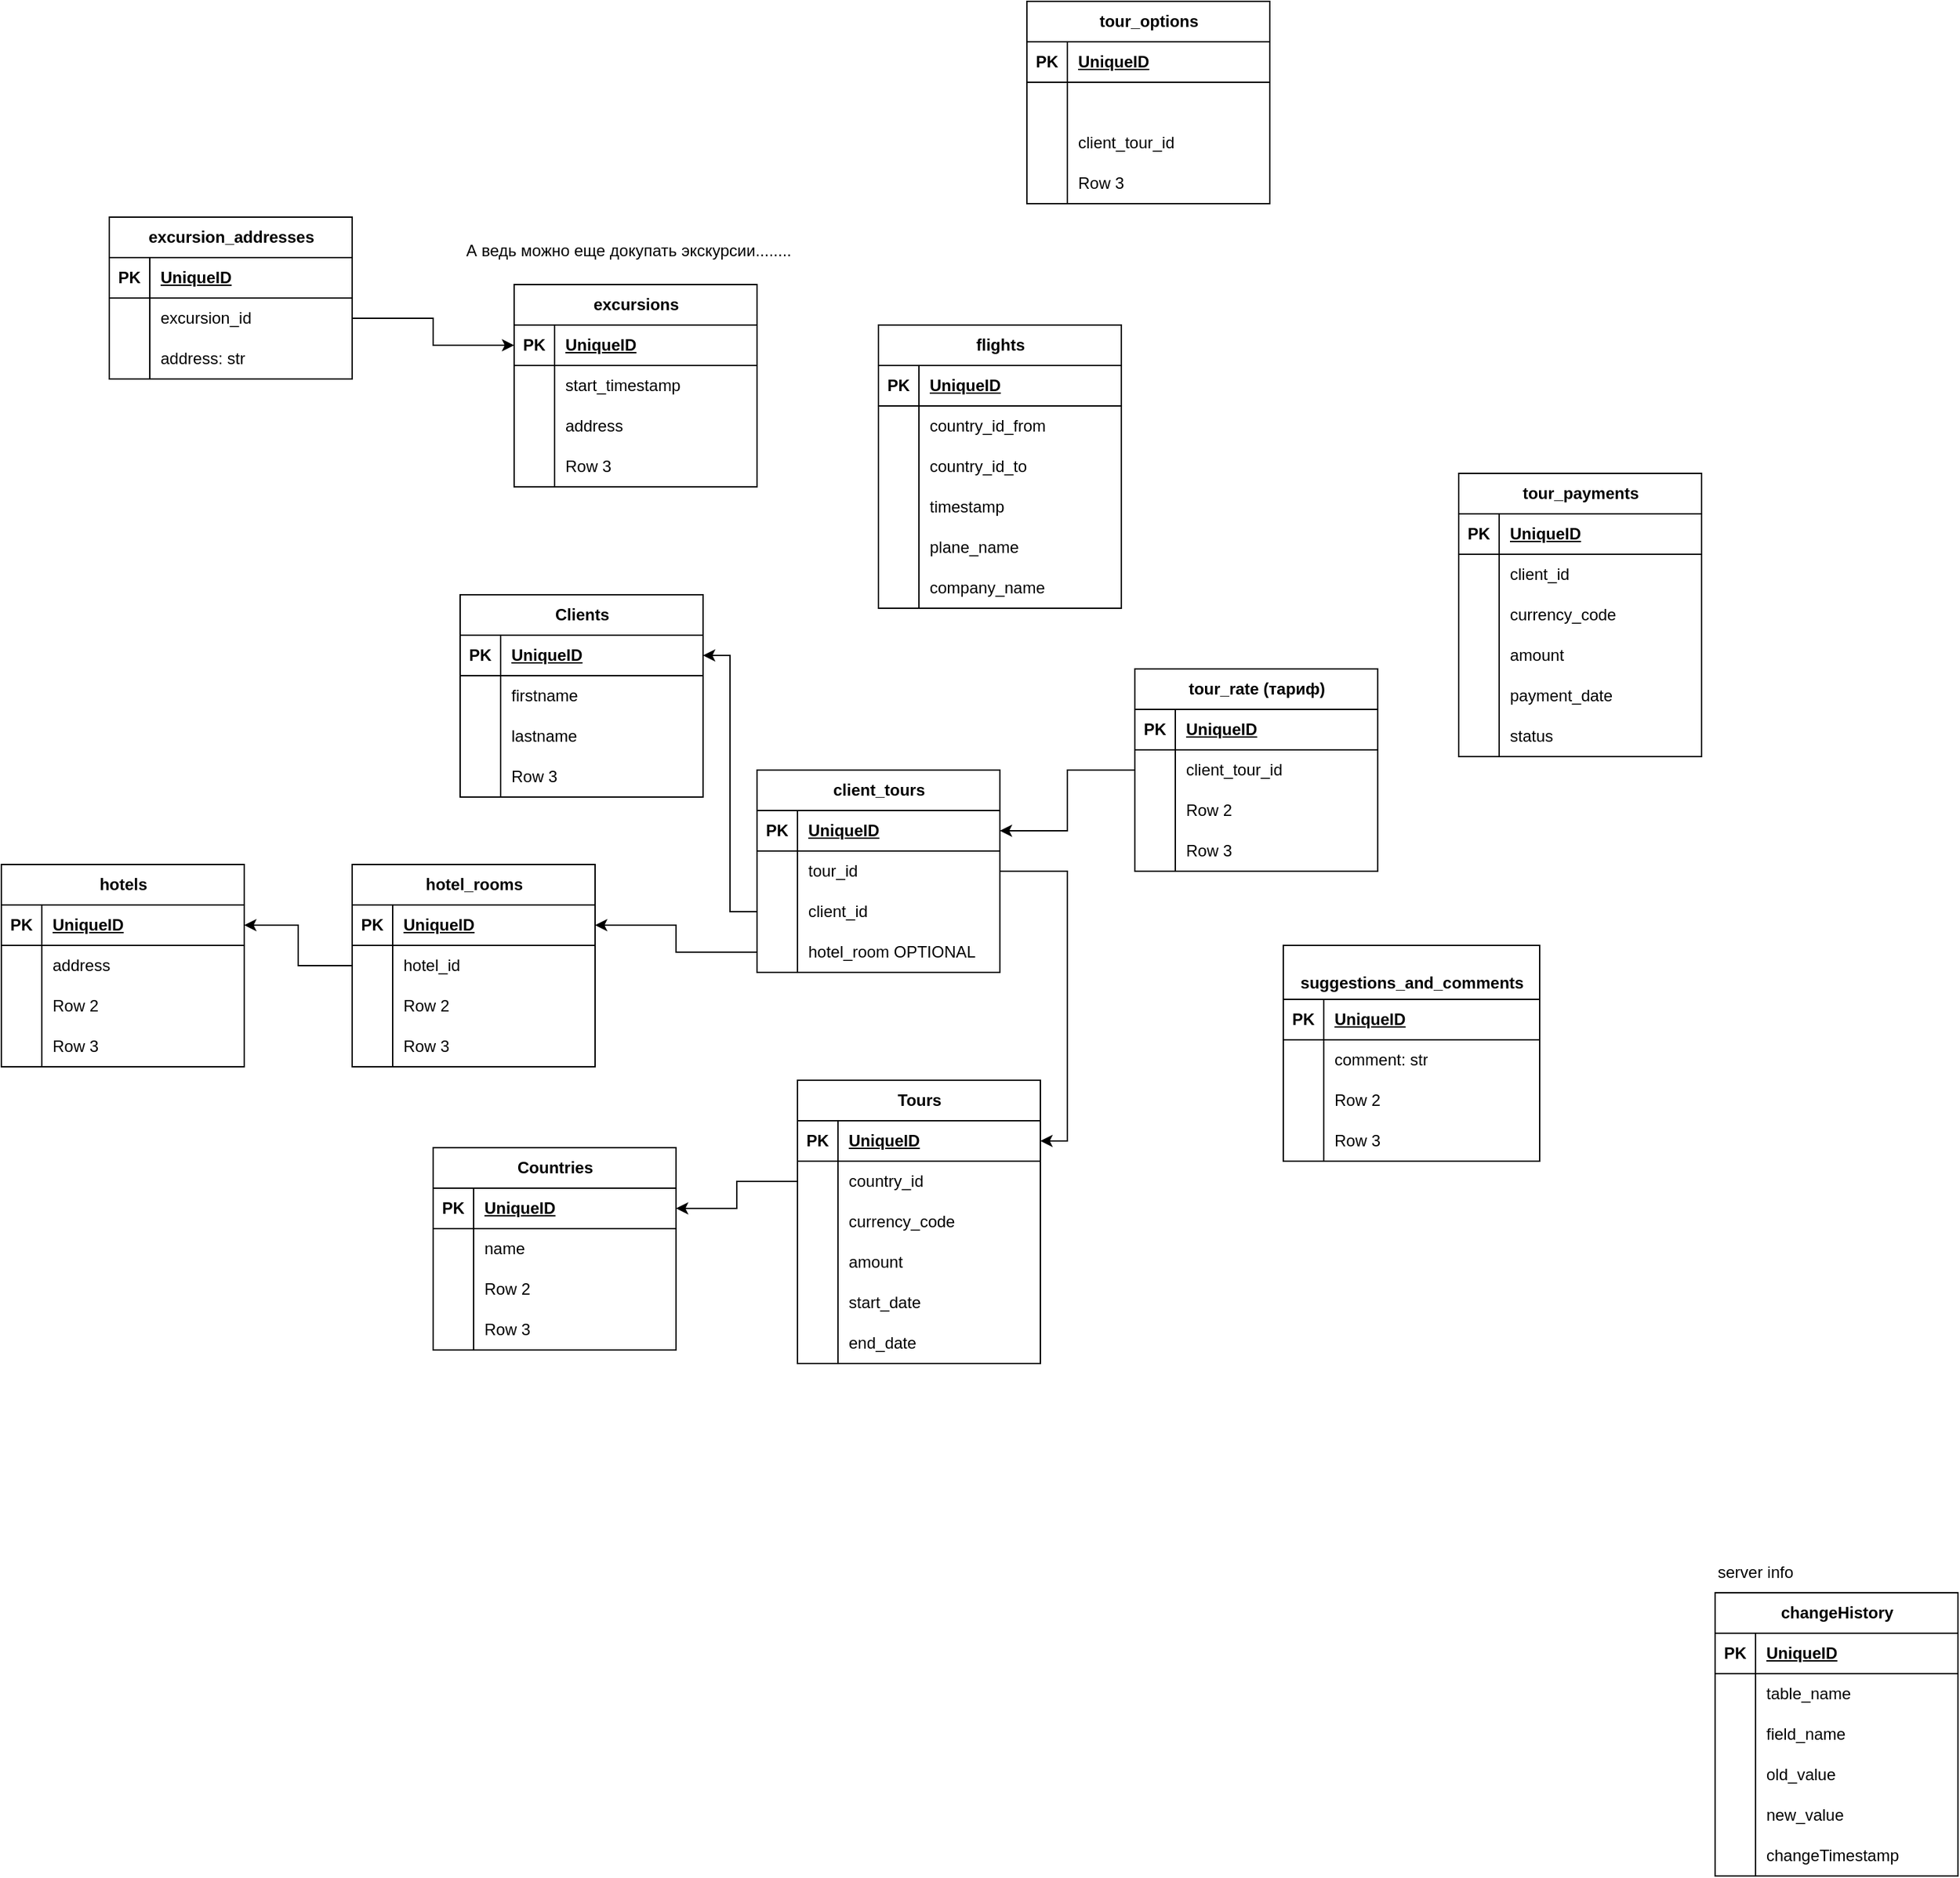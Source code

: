 <mxfile version="28.2.5">
  <diagram name="Page-1" id="hj-_Ht7ir8O84pgyQJLG">
    <mxGraphModel dx="1617" dy="1118" grid="1" gridSize="10" guides="1" tooltips="1" connect="1" arrows="1" fold="1" page="0" pageScale="1" pageWidth="827" pageHeight="1169" math="0" shadow="0">
      <root>
        <mxCell id="0" />
        <mxCell id="1" parent="0" />
        <mxCell id="9NhikM1jY5yOP_sY3PCR-2" value="Clients" style="shape=table;startSize=30;container=1;collapsible=1;childLayout=tableLayout;fixedRows=1;rowLines=0;fontStyle=1;align=center;resizeLast=1;html=1;strokeColor=default;shadow=0;fixDash=0;snapToPoint=0;enumerate=0;comic=0;flipH=0;flipV=0;" parent="1" vertex="1">
          <mxGeometry x="120" y="170" width="180" height="150" as="geometry" />
        </mxCell>
        <mxCell id="9NhikM1jY5yOP_sY3PCR-3" value="" style="shape=tableRow;horizontal=0;startSize=0;swimlaneHead=0;swimlaneBody=0;fillColor=none;collapsible=0;dropTarget=0;points=[[0,0.5],[1,0.5]];portConstraint=eastwest;top=0;left=0;right=0;bottom=1;strokeColor=default;shadow=0;fixDash=0;snapToPoint=0;enumerate=0;comic=0;" parent="9NhikM1jY5yOP_sY3PCR-2" vertex="1">
          <mxGeometry y="30" width="180" height="30" as="geometry" />
        </mxCell>
        <mxCell id="9NhikM1jY5yOP_sY3PCR-4" value="PK" style="shape=partialRectangle;connectable=0;fillColor=none;top=0;left=0;bottom=0;right=0;fontStyle=1;overflow=hidden;whiteSpace=wrap;html=1;strokeColor=default;shadow=0;fixDash=0;snapToPoint=0;enumerate=0;comic=0;" parent="9NhikM1jY5yOP_sY3PCR-3" vertex="1">
          <mxGeometry width="30" height="30" as="geometry">
            <mxRectangle width="30" height="30" as="alternateBounds" />
          </mxGeometry>
        </mxCell>
        <mxCell id="9NhikM1jY5yOP_sY3PCR-5" value="UniqueID" style="shape=partialRectangle;connectable=0;fillColor=none;top=0;left=0;bottom=0;right=0;align=left;spacingLeft=6;fontStyle=5;overflow=hidden;whiteSpace=wrap;html=1;strokeColor=default;shadow=0;fixDash=0;snapToPoint=0;enumerate=0;comic=0;" parent="9NhikM1jY5yOP_sY3PCR-3" vertex="1">
          <mxGeometry x="30" width="150" height="30" as="geometry">
            <mxRectangle width="150" height="30" as="alternateBounds" />
          </mxGeometry>
        </mxCell>
        <mxCell id="9NhikM1jY5yOP_sY3PCR-6" value="" style="shape=tableRow;horizontal=0;startSize=0;swimlaneHead=0;swimlaneBody=0;fillColor=none;collapsible=0;dropTarget=0;points=[[0,0.5],[1,0.5]];portConstraint=eastwest;top=0;left=0;right=0;bottom=0;strokeColor=default;shadow=0;fixDash=0;snapToPoint=0;enumerate=0;comic=0;" parent="9NhikM1jY5yOP_sY3PCR-2" vertex="1">
          <mxGeometry y="60" width="180" height="30" as="geometry" />
        </mxCell>
        <mxCell id="9NhikM1jY5yOP_sY3PCR-7" value="" style="shape=partialRectangle;connectable=0;fillColor=none;top=0;left=0;bottom=0;right=0;editable=1;overflow=hidden;whiteSpace=wrap;html=1;strokeColor=default;shadow=0;fixDash=0;snapToPoint=0;enumerate=0;comic=0;" parent="9NhikM1jY5yOP_sY3PCR-6" vertex="1">
          <mxGeometry width="30" height="30" as="geometry">
            <mxRectangle width="30" height="30" as="alternateBounds" />
          </mxGeometry>
        </mxCell>
        <mxCell id="9NhikM1jY5yOP_sY3PCR-8" value="firstname" style="shape=partialRectangle;connectable=0;fillColor=none;top=0;left=0;bottom=0;right=0;align=left;spacingLeft=6;overflow=hidden;whiteSpace=wrap;html=1;strokeColor=default;shadow=0;fixDash=0;snapToPoint=0;enumerate=0;comic=0;" parent="9NhikM1jY5yOP_sY3PCR-6" vertex="1">
          <mxGeometry x="30" width="150" height="30" as="geometry">
            <mxRectangle width="150" height="30" as="alternateBounds" />
          </mxGeometry>
        </mxCell>
        <mxCell id="9NhikM1jY5yOP_sY3PCR-9" value="" style="shape=tableRow;horizontal=0;startSize=0;swimlaneHead=0;swimlaneBody=0;fillColor=none;collapsible=0;dropTarget=0;points=[[0,0.5],[1,0.5]];portConstraint=eastwest;top=0;left=0;right=0;bottom=0;strokeColor=default;shadow=0;fixDash=0;snapToPoint=0;enumerate=0;comic=0;" parent="9NhikM1jY5yOP_sY3PCR-2" vertex="1">
          <mxGeometry y="90" width="180" height="30" as="geometry" />
        </mxCell>
        <mxCell id="9NhikM1jY5yOP_sY3PCR-10" value="" style="shape=partialRectangle;connectable=0;fillColor=none;top=0;left=0;bottom=0;right=0;editable=1;overflow=hidden;whiteSpace=wrap;html=1;strokeColor=default;shadow=0;fixDash=0;snapToPoint=0;enumerate=0;comic=0;" parent="9NhikM1jY5yOP_sY3PCR-9" vertex="1">
          <mxGeometry width="30" height="30" as="geometry">
            <mxRectangle width="30" height="30" as="alternateBounds" />
          </mxGeometry>
        </mxCell>
        <mxCell id="9NhikM1jY5yOP_sY3PCR-11" value="lastname" style="shape=partialRectangle;connectable=0;fillColor=none;top=0;left=0;bottom=0;right=0;align=left;spacingLeft=6;overflow=hidden;whiteSpace=wrap;html=1;strokeColor=default;shadow=0;fixDash=0;snapToPoint=0;enumerate=0;comic=0;" parent="9NhikM1jY5yOP_sY3PCR-9" vertex="1">
          <mxGeometry x="30" width="150" height="30" as="geometry">
            <mxRectangle width="150" height="30" as="alternateBounds" />
          </mxGeometry>
        </mxCell>
        <mxCell id="9NhikM1jY5yOP_sY3PCR-12" value="" style="shape=tableRow;horizontal=0;startSize=0;swimlaneHead=0;swimlaneBody=0;fillColor=none;collapsible=0;dropTarget=0;points=[[0,0.5],[1,0.5]];portConstraint=eastwest;top=0;left=0;right=0;bottom=0;strokeColor=default;shadow=0;fixDash=0;snapToPoint=0;enumerate=0;comic=0;" parent="9NhikM1jY5yOP_sY3PCR-2" vertex="1">
          <mxGeometry y="120" width="180" height="30" as="geometry" />
        </mxCell>
        <mxCell id="9NhikM1jY5yOP_sY3PCR-13" value="" style="shape=partialRectangle;connectable=0;fillColor=none;top=0;left=0;bottom=0;right=0;editable=1;overflow=hidden;whiteSpace=wrap;html=1;strokeColor=default;shadow=0;fixDash=0;snapToPoint=0;enumerate=0;comic=0;" parent="9NhikM1jY5yOP_sY3PCR-12" vertex="1">
          <mxGeometry width="30" height="30" as="geometry">
            <mxRectangle width="30" height="30" as="alternateBounds" />
          </mxGeometry>
        </mxCell>
        <mxCell id="9NhikM1jY5yOP_sY3PCR-14" value="Row 3" style="shape=partialRectangle;connectable=0;fillColor=none;top=0;left=0;bottom=0;right=0;align=left;spacingLeft=6;overflow=hidden;whiteSpace=wrap;html=1;strokeColor=default;shadow=0;fixDash=0;snapToPoint=0;enumerate=0;comic=0;" parent="9NhikM1jY5yOP_sY3PCR-12" vertex="1">
          <mxGeometry x="30" width="150" height="30" as="geometry">
            <mxRectangle width="150" height="30" as="alternateBounds" />
          </mxGeometry>
        </mxCell>
        <mxCell id="9NhikM1jY5yOP_sY3PCR-15" value="Countries" style="shape=table;startSize=30;container=1;collapsible=1;childLayout=tableLayout;fixedRows=1;rowLines=0;fontStyle=1;align=center;resizeLast=1;html=1;strokeColor=default;shadow=0;fixDash=0;snapToPoint=0;enumerate=0;comic=0;flipH=0;flipV=0;" parent="1" vertex="1">
          <mxGeometry x="100" y="580" width="180" height="150" as="geometry" />
        </mxCell>
        <mxCell id="9NhikM1jY5yOP_sY3PCR-16" value="" style="shape=tableRow;horizontal=0;startSize=0;swimlaneHead=0;swimlaneBody=0;fillColor=none;collapsible=0;dropTarget=0;points=[[0,0.5],[1,0.5]];portConstraint=eastwest;top=0;left=0;right=0;bottom=1;strokeColor=default;shadow=0;fixDash=0;snapToPoint=0;enumerate=0;comic=0;" parent="9NhikM1jY5yOP_sY3PCR-15" vertex="1">
          <mxGeometry y="30" width="180" height="30" as="geometry" />
        </mxCell>
        <mxCell id="9NhikM1jY5yOP_sY3PCR-17" value="PK" style="shape=partialRectangle;connectable=0;fillColor=none;top=0;left=0;bottom=0;right=0;fontStyle=1;overflow=hidden;whiteSpace=wrap;html=1;strokeColor=default;shadow=0;fixDash=0;snapToPoint=0;enumerate=0;comic=0;" parent="9NhikM1jY5yOP_sY3PCR-16" vertex="1">
          <mxGeometry width="30" height="30" as="geometry">
            <mxRectangle width="30" height="30" as="alternateBounds" />
          </mxGeometry>
        </mxCell>
        <mxCell id="9NhikM1jY5yOP_sY3PCR-18" value="UniqueID" style="shape=partialRectangle;connectable=0;fillColor=none;top=0;left=0;bottom=0;right=0;align=left;spacingLeft=6;fontStyle=5;overflow=hidden;whiteSpace=wrap;html=1;strokeColor=default;shadow=0;fixDash=0;snapToPoint=0;enumerate=0;comic=0;" parent="9NhikM1jY5yOP_sY3PCR-16" vertex="1">
          <mxGeometry x="30" width="150" height="30" as="geometry">
            <mxRectangle width="150" height="30" as="alternateBounds" />
          </mxGeometry>
        </mxCell>
        <mxCell id="9NhikM1jY5yOP_sY3PCR-19" value="" style="shape=tableRow;horizontal=0;startSize=0;swimlaneHead=0;swimlaneBody=0;fillColor=none;collapsible=0;dropTarget=0;points=[[0,0.5],[1,0.5]];portConstraint=eastwest;top=0;left=0;right=0;bottom=0;strokeColor=default;shadow=0;fixDash=0;snapToPoint=0;enumerate=0;comic=0;" parent="9NhikM1jY5yOP_sY3PCR-15" vertex="1">
          <mxGeometry y="60" width="180" height="30" as="geometry" />
        </mxCell>
        <mxCell id="9NhikM1jY5yOP_sY3PCR-20" value="" style="shape=partialRectangle;connectable=0;fillColor=none;top=0;left=0;bottom=0;right=0;editable=1;overflow=hidden;whiteSpace=wrap;html=1;strokeColor=default;shadow=0;fixDash=0;snapToPoint=0;enumerate=0;comic=0;" parent="9NhikM1jY5yOP_sY3PCR-19" vertex="1">
          <mxGeometry width="30" height="30" as="geometry">
            <mxRectangle width="30" height="30" as="alternateBounds" />
          </mxGeometry>
        </mxCell>
        <mxCell id="9NhikM1jY5yOP_sY3PCR-21" value="name" style="shape=partialRectangle;connectable=0;fillColor=none;top=0;left=0;bottom=0;right=0;align=left;spacingLeft=6;overflow=hidden;whiteSpace=wrap;html=1;strokeColor=default;shadow=0;fixDash=0;snapToPoint=0;enumerate=0;comic=0;" parent="9NhikM1jY5yOP_sY3PCR-19" vertex="1">
          <mxGeometry x="30" width="150" height="30" as="geometry">
            <mxRectangle width="150" height="30" as="alternateBounds" />
          </mxGeometry>
        </mxCell>
        <mxCell id="9NhikM1jY5yOP_sY3PCR-22" value="" style="shape=tableRow;horizontal=0;startSize=0;swimlaneHead=0;swimlaneBody=0;fillColor=none;collapsible=0;dropTarget=0;points=[[0,0.5],[1,0.5]];portConstraint=eastwest;top=0;left=0;right=0;bottom=0;strokeColor=default;shadow=0;fixDash=0;snapToPoint=0;enumerate=0;comic=0;" parent="9NhikM1jY5yOP_sY3PCR-15" vertex="1">
          <mxGeometry y="90" width="180" height="30" as="geometry" />
        </mxCell>
        <mxCell id="9NhikM1jY5yOP_sY3PCR-23" value="" style="shape=partialRectangle;connectable=0;fillColor=none;top=0;left=0;bottom=0;right=0;editable=1;overflow=hidden;whiteSpace=wrap;html=1;strokeColor=default;shadow=0;fixDash=0;snapToPoint=0;enumerate=0;comic=0;" parent="9NhikM1jY5yOP_sY3PCR-22" vertex="1">
          <mxGeometry width="30" height="30" as="geometry">
            <mxRectangle width="30" height="30" as="alternateBounds" />
          </mxGeometry>
        </mxCell>
        <mxCell id="9NhikM1jY5yOP_sY3PCR-24" value="Row 2" style="shape=partialRectangle;connectable=0;fillColor=none;top=0;left=0;bottom=0;right=0;align=left;spacingLeft=6;overflow=hidden;whiteSpace=wrap;html=1;strokeColor=default;shadow=0;fixDash=0;snapToPoint=0;enumerate=0;comic=0;" parent="9NhikM1jY5yOP_sY3PCR-22" vertex="1">
          <mxGeometry x="30" width="150" height="30" as="geometry">
            <mxRectangle width="150" height="30" as="alternateBounds" />
          </mxGeometry>
        </mxCell>
        <mxCell id="9NhikM1jY5yOP_sY3PCR-25" value="" style="shape=tableRow;horizontal=0;startSize=0;swimlaneHead=0;swimlaneBody=0;fillColor=none;collapsible=0;dropTarget=0;points=[[0,0.5],[1,0.5]];portConstraint=eastwest;top=0;left=0;right=0;bottom=0;strokeColor=default;shadow=0;fixDash=0;snapToPoint=0;enumerate=0;comic=0;" parent="9NhikM1jY5yOP_sY3PCR-15" vertex="1">
          <mxGeometry y="120" width="180" height="30" as="geometry" />
        </mxCell>
        <mxCell id="9NhikM1jY5yOP_sY3PCR-26" value="" style="shape=partialRectangle;connectable=0;fillColor=none;top=0;left=0;bottom=0;right=0;editable=1;overflow=hidden;whiteSpace=wrap;html=1;strokeColor=default;shadow=0;fixDash=0;snapToPoint=0;enumerate=0;comic=0;" parent="9NhikM1jY5yOP_sY3PCR-25" vertex="1">
          <mxGeometry width="30" height="30" as="geometry">
            <mxRectangle width="30" height="30" as="alternateBounds" />
          </mxGeometry>
        </mxCell>
        <mxCell id="9NhikM1jY5yOP_sY3PCR-27" value="Row 3" style="shape=partialRectangle;connectable=0;fillColor=none;top=0;left=0;bottom=0;right=0;align=left;spacingLeft=6;overflow=hidden;whiteSpace=wrap;html=1;strokeColor=default;shadow=0;fixDash=0;snapToPoint=0;enumerate=0;comic=0;" parent="9NhikM1jY5yOP_sY3PCR-25" vertex="1">
          <mxGeometry x="30" width="150" height="30" as="geometry">
            <mxRectangle width="150" height="30" as="alternateBounds" />
          </mxGeometry>
        </mxCell>
        <mxCell id="9NhikM1jY5yOP_sY3PCR-28" value="Tours" style="shape=table;startSize=30;container=1;collapsible=1;childLayout=tableLayout;fixedRows=1;rowLines=0;fontStyle=1;align=center;resizeLast=1;html=1;strokeColor=default;shadow=0;fixDash=0;snapToPoint=0;enumerate=0;comic=0;flipH=0;flipV=0;" parent="1" vertex="1">
          <mxGeometry x="370" y="530" width="180" height="210" as="geometry" />
        </mxCell>
        <mxCell id="9NhikM1jY5yOP_sY3PCR-29" value="" style="shape=tableRow;horizontal=0;startSize=0;swimlaneHead=0;swimlaneBody=0;fillColor=none;collapsible=0;dropTarget=0;points=[[0,0.5],[1,0.5]];portConstraint=eastwest;top=0;left=0;right=0;bottom=1;strokeColor=default;shadow=0;fixDash=0;snapToPoint=0;enumerate=0;comic=0;" parent="9NhikM1jY5yOP_sY3PCR-28" vertex="1">
          <mxGeometry y="30" width="180" height="30" as="geometry" />
        </mxCell>
        <mxCell id="9NhikM1jY5yOP_sY3PCR-30" value="PK" style="shape=partialRectangle;connectable=0;fillColor=none;top=0;left=0;bottom=0;right=0;fontStyle=1;overflow=hidden;whiteSpace=wrap;html=1;strokeColor=default;shadow=0;fixDash=0;snapToPoint=0;enumerate=0;comic=0;" parent="9NhikM1jY5yOP_sY3PCR-29" vertex="1">
          <mxGeometry width="30" height="30" as="geometry">
            <mxRectangle width="30" height="30" as="alternateBounds" />
          </mxGeometry>
        </mxCell>
        <mxCell id="9NhikM1jY5yOP_sY3PCR-31" value="UniqueID" style="shape=partialRectangle;connectable=0;fillColor=none;top=0;left=0;bottom=0;right=0;align=left;spacingLeft=6;fontStyle=5;overflow=hidden;whiteSpace=wrap;html=1;strokeColor=default;shadow=0;fixDash=0;snapToPoint=0;enumerate=0;comic=0;" parent="9NhikM1jY5yOP_sY3PCR-29" vertex="1">
          <mxGeometry x="30" width="150" height="30" as="geometry">
            <mxRectangle width="150" height="30" as="alternateBounds" />
          </mxGeometry>
        </mxCell>
        <mxCell id="9NhikM1jY5yOP_sY3PCR-35" value="" style="shape=tableRow;horizontal=0;startSize=0;swimlaneHead=0;swimlaneBody=0;fillColor=none;collapsible=0;dropTarget=0;points=[[0,0.5],[1,0.5]];portConstraint=eastwest;top=0;left=0;right=0;bottom=0;strokeColor=default;shadow=0;fixDash=0;snapToPoint=0;enumerate=0;comic=0;" parent="9NhikM1jY5yOP_sY3PCR-28" vertex="1">
          <mxGeometry y="60" width="180" height="30" as="geometry" />
        </mxCell>
        <mxCell id="9NhikM1jY5yOP_sY3PCR-36" value="" style="shape=partialRectangle;connectable=0;fillColor=none;top=0;left=0;bottom=0;right=0;editable=1;overflow=hidden;whiteSpace=wrap;html=1;strokeColor=default;shadow=0;fixDash=0;snapToPoint=0;enumerate=0;comic=0;" parent="9NhikM1jY5yOP_sY3PCR-35" vertex="1">
          <mxGeometry width="30" height="30" as="geometry">
            <mxRectangle width="30" height="30" as="alternateBounds" />
          </mxGeometry>
        </mxCell>
        <mxCell id="9NhikM1jY5yOP_sY3PCR-37" value="country_id" style="shape=partialRectangle;connectable=0;fillColor=none;top=0;left=0;bottom=0;right=0;align=left;spacingLeft=6;overflow=hidden;whiteSpace=wrap;html=1;strokeColor=default;shadow=0;fixDash=0;snapToPoint=0;enumerate=0;comic=0;" parent="9NhikM1jY5yOP_sY3PCR-35" vertex="1">
          <mxGeometry x="30" width="150" height="30" as="geometry">
            <mxRectangle width="150" height="30" as="alternateBounds" />
          </mxGeometry>
        </mxCell>
        <mxCell id="fd-E69Iqu5Oy2DHD5mll-35" value="" style="shape=tableRow;horizontal=0;startSize=0;swimlaneHead=0;swimlaneBody=0;fillColor=none;collapsible=0;dropTarget=0;points=[[0,0.5],[1,0.5]];portConstraint=eastwest;top=0;left=0;right=0;bottom=0;strokeColor=default;shadow=0;fixDash=0;snapToPoint=0;enumerate=0;comic=0;" parent="9NhikM1jY5yOP_sY3PCR-28" vertex="1">
          <mxGeometry y="90" width="180" height="30" as="geometry" />
        </mxCell>
        <mxCell id="fd-E69Iqu5Oy2DHD5mll-36" value="" style="shape=partialRectangle;connectable=0;fillColor=none;top=0;left=0;bottom=0;right=0;editable=1;overflow=hidden;whiteSpace=wrap;html=1;strokeColor=default;shadow=0;fixDash=0;snapToPoint=0;enumerate=0;comic=0;" parent="fd-E69Iqu5Oy2DHD5mll-35" vertex="1">
          <mxGeometry width="30" height="30" as="geometry">
            <mxRectangle width="30" height="30" as="alternateBounds" />
          </mxGeometry>
        </mxCell>
        <mxCell id="fd-E69Iqu5Oy2DHD5mll-37" value="currency_code" style="shape=partialRectangle;connectable=0;fillColor=none;top=0;left=0;bottom=0;right=0;align=left;spacingLeft=6;overflow=hidden;whiteSpace=wrap;html=1;strokeColor=default;shadow=0;fixDash=0;snapToPoint=0;enumerate=0;comic=0;" parent="fd-E69Iqu5Oy2DHD5mll-35" vertex="1">
          <mxGeometry x="30" width="150" height="30" as="geometry">
            <mxRectangle width="150" height="30" as="alternateBounds" />
          </mxGeometry>
        </mxCell>
        <mxCell id="9NhikM1jY5yOP_sY3PCR-32" value="" style="shape=tableRow;horizontal=0;startSize=0;swimlaneHead=0;swimlaneBody=0;fillColor=none;collapsible=0;dropTarget=0;points=[[0,0.5],[1,0.5]];portConstraint=eastwest;top=0;left=0;right=0;bottom=0;strokeColor=default;shadow=0;fixDash=0;snapToPoint=0;enumerate=0;comic=0;" parent="9NhikM1jY5yOP_sY3PCR-28" vertex="1">
          <mxGeometry y="120" width="180" height="30" as="geometry" />
        </mxCell>
        <mxCell id="9NhikM1jY5yOP_sY3PCR-33" value="" style="shape=partialRectangle;connectable=0;fillColor=none;top=0;left=0;bottom=0;right=0;editable=1;overflow=hidden;whiteSpace=wrap;html=1;strokeColor=default;shadow=0;fixDash=0;snapToPoint=0;enumerate=0;comic=0;" parent="9NhikM1jY5yOP_sY3PCR-32" vertex="1">
          <mxGeometry width="30" height="30" as="geometry">
            <mxRectangle width="30" height="30" as="alternateBounds" />
          </mxGeometry>
        </mxCell>
        <mxCell id="9NhikM1jY5yOP_sY3PCR-34" value="amount" style="shape=partialRectangle;connectable=0;fillColor=none;top=0;left=0;bottom=0;right=0;align=left;spacingLeft=6;overflow=hidden;whiteSpace=wrap;html=1;strokeColor=default;shadow=0;fixDash=0;snapToPoint=0;enumerate=0;comic=0;" parent="9NhikM1jY5yOP_sY3PCR-32" vertex="1">
          <mxGeometry x="30" width="150" height="30" as="geometry">
            <mxRectangle width="150" height="30" as="alternateBounds" />
          </mxGeometry>
        </mxCell>
        <mxCell id="9NhikM1jY5yOP_sY3PCR-38" value="" style="shape=tableRow;horizontal=0;startSize=0;swimlaneHead=0;swimlaneBody=0;fillColor=none;collapsible=0;dropTarget=0;points=[[0,0.5],[1,0.5]];portConstraint=eastwest;top=0;left=0;right=0;bottom=0;strokeColor=default;shadow=0;fixDash=0;snapToPoint=0;enumerate=0;comic=0;" parent="9NhikM1jY5yOP_sY3PCR-28" vertex="1">
          <mxGeometry y="150" width="180" height="30" as="geometry" />
        </mxCell>
        <mxCell id="9NhikM1jY5yOP_sY3PCR-39" value="" style="shape=partialRectangle;connectable=0;fillColor=none;top=0;left=0;bottom=0;right=0;editable=1;overflow=hidden;whiteSpace=wrap;html=1;strokeColor=default;shadow=0;fixDash=0;snapToPoint=0;enumerate=0;comic=0;" parent="9NhikM1jY5yOP_sY3PCR-38" vertex="1">
          <mxGeometry width="30" height="30" as="geometry">
            <mxRectangle width="30" height="30" as="alternateBounds" />
          </mxGeometry>
        </mxCell>
        <mxCell id="9NhikM1jY5yOP_sY3PCR-40" value="start_date" style="shape=partialRectangle;connectable=0;fillColor=none;top=0;left=0;bottom=0;right=0;align=left;spacingLeft=6;overflow=hidden;whiteSpace=wrap;html=1;strokeColor=default;shadow=0;fixDash=0;snapToPoint=0;enumerate=0;comic=0;" parent="9NhikM1jY5yOP_sY3PCR-38" vertex="1">
          <mxGeometry x="30" width="150" height="30" as="geometry">
            <mxRectangle width="150" height="30" as="alternateBounds" />
          </mxGeometry>
        </mxCell>
        <mxCell id="9NhikM1jY5yOP_sY3PCR-72" value="" style="shape=tableRow;horizontal=0;startSize=0;swimlaneHead=0;swimlaneBody=0;fillColor=none;collapsible=0;dropTarget=0;points=[[0,0.5],[1,0.5]];portConstraint=eastwest;top=0;left=0;right=0;bottom=0;strokeColor=default;shadow=0;fixDash=0;snapToPoint=0;enumerate=0;comic=0;" parent="9NhikM1jY5yOP_sY3PCR-28" vertex="1">
          <mxGeometry y="180" width="180" height="30" as="geometry" />
        </mxCell>
        <mxCell id="9NhikM1jY5yOP_sY3PCR-73" value="" style="shape=partialRectangle;connectable=0;fillColor=none;top=0;left=0;bottom=0;right=0;editable=1;overflow=hidden;whiteSpace=wrap;html=1;strokeColor=default;shadow=0;fixDash=0;snapToPoint=0;enumerate=0;comic=0;" parent="9NhikM1jY5yOP_sY3PCR-72" vertex="1">
          <mxGeometry width="30" height="30" as="geometry">
            <mxRectangle width="30" height="30" as="alternateBounds" />
          </mxGeometry>
        </mxCell>
        <mxCell id="9NhikM1jY5yOP_sY3PCR-74" value="end_date" style="shape=partialRectangle;connectable=0;fillColor=none;top=0;left=0;bottom=0;right=0;align=left;spacingLeft=6;overflow=hidden;whiteSpace=wrap;html=1;strokeColor=default;shadow=0;fixDash=0;snapToPoint=0;enumerate=0;comic=0;" parent="9NhikM1jY5yOP_sY3PCR-72" vertex="1">
          <mxGeometry x="30" width="150" height="30" as="geometry">
            <mxRectangle width="150" height="30" as="alternateBounds" />
          </mxGeometry>
        </mxCell>
        <mxCell id="9NhikM1jY5yOP_sY3PCR-41" value="client_tours" style="shape=table;startSize=30;container=1;collapsible=1;childLayout=tableLayout;fixedRows=1;rowLines=0;fontStyle=1;align=center;resizeLast=1;html=1;strokeColor=default;shadow=0;fixDash=0;snapToPoint=0;enumerate=0;comic=0;flipH=0;flipV=0;" parent="1" vertex="1">
          <mxGeometry x="340" y="300" width="180" height="150" as="geometry" />
        </mxCell>
        <mxCell id="9NhikM1jY5yOP_sY3PCR-42" value="" style="shape=tableRow;horizontal=0;startSize=0;swimlaneHead=0;swimlaneBody=0;fillColor=none;collapsible=0;dropTarget=0;points=[[0,0.5],[1,0.5]];portConstraint=eastwest;top=0;left=0;right=0;bottom=1;strokeColor=default;shadow=0;fixDash=0;snapToPoint=0;enumerate=0;comic=0;" parent="9NhikM1jY5yOP_sY3PCR-41" vertex="1">
          <mxGeometry y="30" width="180" height="30" as="geometry" />
        </mxCell>
        <mxCell id="9NhikM1jY5yOP_sY3PCR-43" value="PK" style="shape=partialRectangle;connectable=0;fillColor=none;top=0;left=0;bottom=0;right=0;fontStyle=1;overflow=hidden;whiteSpace=wrap;html=1;strokeColor=default;shadow=0;fixDash=0;snapToPoint=0;enumerate=0;comic=0;" parent="9NhikM1jY5yOP_sY3PCR-42" vertex="1">
          <mxGeometry width="30" height="30" as="geometry">
            <mxRectangle width="30" height="30" as="alternateBounds" />
          </mxGeometry>
        </mxCell>
        <mxCell id="9NhikM1jY5yOP_sY3PCR-44" value="UniqueID" style="shape=partialRectangle;connectable=0;fillColor=none;top=0;left=0;bottom=0;right=0;align=left;spacingLeft=6;fontStyle=5;overflow=hidden;whiteSpace=wrap;html=1;strokeColor=default;shadow=0;fixDash=0;snapToPoint=0;enumerate=0;comic=0;" parent="9NhikM1jY5yOP_sY3PCR-42" vertex="1">
          <mxGeometry x="30" width="150" height="30" as="geometry">
            <mxRectangle width="150" height="30" as="alternateBounds" />
          </mxGeometry>
        </mxCell>
        <mxCell id="9NhikM1jY5yOP_sY3PCR-45" value="" style="shape=tableRow;horizontal=0;startSize=0;swimlaneHead=0;swimlaneBody=0;fillColor=none;collapsible=0;dropTarget=0;points=[[0,0.5],[1,0.5]];portConstraint=eastwest;top=0;left=0;right=0;bottom=0;strokeColor=default;shadow=0;fixDash=0;snapToPoint=0;enumerate=0;comic=0;" parent="9NhikM1jY5yOP_sY3PCR-41" vertex="1">
          <mxGeometry y="60" width="180" height="30" as="geometry" />
        </mxCell>
        <mxCell id="9NhikM1jY5yOP_sY3PCR-46" value="" style="shape=partialRectangle;connectable=0;fillColor=none;top=0;left=0;bottom=0;right=0;editable=1;overflow=hidden;whiteSpace=wrap;html=1;strokeColor=default;shadow=0;fixDash=0;snapToPoint=0;enumerate=0;comic=0;" parent="9NhikM1jY5yOP_sY3PCR-45" vertex="1">
          <mxGeometry width="30" height="30" as="geometry">
            <mxRectangle width="30" height="30" as="alternateBounds" />
          </mxGeometry>
        </mxCell>
        <mxCell id="9NhikM1jY5yOP_sY3PCR-47" value="tour_id" style="shape=partialRectangle;connectable=0;fillColor=none;top=0;left=0;bottom=0;right=0;align=left;spacingLeft=6;overflow=hidden;whiteSpace=wrap;html=1;strokeColor=default;shadow=0;fixDash=0;snapToPoint=0;enumerate=0;comic=0;" parent="9NhikM1jY5yOP_sY3PCR-45" vertex="1">
          <mxGeometry x="30" width="150" height="30" as="geometry">
            <mxRectangle width="150" height="30" as="alternateBounds" />
          </mxGeometry>
        </mxCell>
        <mxCell id="9NhikM1jY5yOP_sY3PCR-48" value="" style="shape=tableRow;horizontal=0;startSize=0;swimlaneHead=0;swimlaneBody=0;fillColor=none;collapsible=0;dropTarget=0;points=[[0,0.5],[1,0.5]];portConstraint=eastwest;top=0;left=0;right=0;bottom=0;strokeColor=default;shadow=0;fixDash=0;snapToPoint=0;enumerate=0;comic=0;" parent="9NhikM1jY5yOP_sY3PCR-41" vertex="1">
          <mxGeometry y="90" width="180" height="30" as="geometry" />
        </mxCell>
        <mxCell id="9NhikM1jY5yOP_sY3PCR-49" value="" style="shape=partialRectangle;connectable=0;fillColor=none;top=0;left=0;bottom=0;right=0;editable=1;overflow=hidden;whiteSpace=wrap;html=1;strokeColor=default;shadow=0;fixDash=0;snapToPoint=0;enumerate=0;comic=0;" parent="9NhikM1jY5yOP_sY3PCR-48" vertex="1">
          <mxGeometry width="30" height="30" as="geometry">
            <mxRectangle width="30" height="30" as="alternateBounds" />
          </mxGeometry>
        </mxCell>
        <mxCell id="9NhikM1jY5yOP_sY3PCR-50" value="client_id" style="shape=partialRectangle;connectable=0;fillColor=none;top=0;left=0;bottom=0;right=0;align=left;spacingLeft=6;overflow=hidden;whiteSpace=wrap;html=1;strokeColor=default;shadow=0;fixDash=0;snapToPoint=0;enumerate=0;comic=0;" parent="9NhikM1jY5yOP_sY3PCR-48" vertex="1">
          <mxGeometry x="30" width="150" height="30" as="geometry">
            <mxRectangle width="150" height="30" as="alternateBounds" />
          </mxGeometry>
        </mxCell>
        <mxCell id="K-xIsLcrO8muArge_UpC-41" value="" style="shape=tableRow;horizontal=0;startSize=0;swimlaneHead=0;swimlaneBody=0;fillColor=none;collapsible=0;dropTarget=0;points=[[0,0.5],[1,0.5]];portConstraint=eastwest;top=0;left=0;right=0;bottom=0;strokeColor=default;shadow=0;fixDash=0;snapToPoint=0;enumerate=0;comic=0;" vertex="1" parent="9NhikM1jY5yOP_sY3PCR-41">
          <mxGeometry y="120" width="180" height="30" as="geometry" />
        </mxCell>
        <mxCell id="K-xIsLcrO8muArge_UpC-42" value="" style="shape=partialRectangle;connectable=0;fillColor=none;top=0;left=0;bottom=0;right=0;editable=1;overflow=hidden;whiteSpace=wrap;html=1;strokeColor=default;shadow=0;fixDash=0;snapToPoint=0;enumerate=0;comic=0;" vertex="1" parent="K-xIsLcrO8muArge_UpC-41">
          <mxGeometry width="30" height="30" as="geometry">
            <mxRectangle width="30" height="30" as="alternateBounds" />
          </mxGeometry>
        </mxCell>
        <mxCell id="K-xIsLcrO8muArge_UpC-43" value="hotel_room OPTIONAL" style="shape=partialRectangle;connectable=0;fillColor=none;top=0;left=0;bottom=0;right=0;align=left;spacingLeft=6;overflow=hidden;whiteSpace=wrap;html=1;strokeColor=default;shadow=0;fixDash=0;snapToPoint=0;enumerate=0;comic=0;" vertex="1" parent="K-xIsLcrO8muArge_UpC-41">
          <mxGeometry x="30" width="150" height="30" as="geometry">
            <mxRectangle width="150" height="30" as="alternateBounds" />
          </mxGeometry>
        </mxCell>
        <mxCell id="9NhikM1jY5yOP_sY3PCR-56" style="edgeStyle=orthogonalEdgeStyle;rounded=0;orthogonalLoop=1;jettySize=auto;html=1;entryX=1;entryY=0.5;entryDx=0;entryDy=0;strokeColor=default;shadow=0;fixDash=0;snapToPoint=0;enumerate=0;comic=0;" parent="1" source="9NhikM1jY5yOP_sY3PCR-45" target="9NhikM1jY5yOP_sY3PCR-29" edge="1">
          <mxGeometry relative="1" as="geometry" />
        </mxCell>
        <mxCell id="9NhikM1jY5yOP_sY3PCR-57" style="edgeStyle=orthogonalEdgeStyle;rounded=0;orthogonalLoop=1;jettySize=auto;html=1;entryX=1;entryY=0.5;entryDx=0;entryDy=0;strokeColor=default;shadow=0;fixDash=0;snapToPoint=0;enumerate=0;comic=0;" parent="1" source="9NhikM1jY5yOP_sY3PCR-48" target="9NhikM1jY5yOP_sY3PCR-3" edge="1">
          <mxGeometry relative="1" as="geometry" />
        </mxCell>
        <mxCell id="fd-E69Iqu5Oy2DHD5mll-1" value="tour_payments" style="shape=table;startSize=30;container=1;collapsible=1;childLayout=tableLayout;fixedRows=1;rowLines=0;fontStyle=1;align=center;resizeLast=1;html=1;strokeColor=default;shadow=0;fixDash=0;snapToPoint=0;enumerate=0;comic=0;flipH=0;flipV=0;" parent="1" vertex="1">
          <mxGeometry x="860" y="80" width="180" height="210" as="geometry" />
        </mxCell>
        <mxCell id="fd-E69Iqu5Oy2DHD5mll-2" value="" style="shape=tableRow;horizontal=0;startSize=0;swimlaneHead=0;swimlaneBody=0;fillColor=none;collapsible=0;dropTarget=0;points=[[0,0.5],[1,0.5]];portConstraint=eastwest;top=0;left=0;right=0;bottom=1;strokeColor=default;shadow=0;fixDash=0;snapToPoint=0;enumerate=0;comic=0;" parent="fd-E69Iqu5Oy2DHD5mll-1" vertex="1">
          <mxGeometry y="30" width="180" height="30" as="geometry" />
        </mxCell>
        <mxCell id="fd-E69Iqu5Oy2DHD5mll-3" value="PK" style="shape=partialRectangle;connectable=0;fillColor=none;top=0;left=0;bottom=0;right=0;fontStyle=1;overflow=hidden;whiteSpace=wrap;html=1;strokeColor=default;shadow=0;fixDash=0;snapToPoint=0;enumerate=0;comic=0;" parent="fd-E69Iqu5Oy2DHD5mll-2" vertex="1">
          <mxGeometry width="30" height="30" as="geometry">
            <mxRectangle width="30" height="30" as="alternateBounds" />
          </mxGeometry>
        </mxCell>
        <mxCell id="fd-E69Iqu5Oy2DHD5mll-4" value="UniqueID" style="shape=partialRectangle;connectable=0;fillColor=none;top=0;left=0;bottom=0;right=0;align=left;spacingLeft=6;fontStyle=5;overflow=hidden;whiteSpace=wrap;html=1;strokeColor=default;shadow=0;fixDash=0;snapToPoint=0;enumerate=0;comic=0;" parent="fd-E69Iqu5Oy2DHD5mll-2" vertex="1">
          <mxGeometry x="30" width="150" height="30" as="geometry">
            <mxRectangle width="150" height="30" as="alternateBounds" />
          </mxGeometry>
        </mxCell>
        <mxCell id="fd-E69Iqu5Oy2DHD5mll-5" value="" style="shape=tableRow;horizontal=0;startSize=0;swimlaneHead=0;swimlaneBody=0;fillColor=none;collapsible=0;dropTarget=0;points=[[0,0.5],[1,0.5]];portConstraint=eastwest;top=0;left=0;right=0;bottom=0;strokeColor=default;shadow=0;fixDash=0;snapToPoint=0;enumerate=0;comic=0;" parent="fd-E69Iqu5Oy2DHD5mll-1" vertex="1">
          <mxGeometry y="60" width="180" height="30" as="geometry" />
        </mxCell>
        <mxCell id="fd-E69Iqu5Oy2DHD5mll-6" value="" style="shape=partialRectangle;connectable=0;fillColor=none;top=0;left=0;bottom=0;right=0;editable=1;overflow=hidden;whiteSpace=wrap;html=1;strokeColor=default;shadow=0;fixDash=0;snapToPoint=0;enumerate=0;comic=0;" parent="fd-E69Iqu5Oy2DHD5mll-5" vertex="1">
          <mxGeometry width="30" height="30" as="geometry">
            <mxRectangle width="30" height="30" as="alternateBounds" />
          </mxGeometry>
        </mxCell>
        <mxCell id="fd-E69Iqu5Oy2DHD5mll-7" value="client_id" style="shape=partialRectangle;connectable=0;fillColor=none;top=0;left=0;bottom=0;right=0;align=left;spacingLeft=6;overflow=hidden;whiteSpace=wrap;html=1;strokeColor=default;shadow=0;fixDash=0;snapToPoint=0;enumerate=0;comic=0;" parent="fd-E69Iqu5Oy2DHD5mll-5" vertex="1">
          <mxGeometry x="30" width="150" height="30" as="geometry">
            <mxRectangle width="150" height="30" as="alternateBounds" />
          </mxGeometry>
        </mxCell>
        <mxCell id="fd-E69Iqu5Oy2DHD5mll-8" value="" style="shape=tableRow;horizontal=0;startSize=0;swimlaneHead=0;swimlaneBody=0;fillColor=none;collapsible=0;dropTarget=0;points=[[0,0.5],[1,0.5]];portConstraint=eastwest;top=0;left=0;right=0;bottom=0;strokeColor=default;shadow=0;fixDash=0;snapToPoint=0;enumerate=0;comic=0;" parent="fd-E69Iqu5Oy2DHD5mll-1" vertex="1">
          <mxGeometry y="90" width="180" height="30" as="geometry" />
        </mxCell>
        <mxCell id="fd-E69Iqu5Oy2DHD5mll-9" value="" style="shape=partialRectangle;connectable=0;fillColor=none;top=0;left=0;bottom=0;right=0;editable=1;overflow=hidden;whiteSpace=wrap;html=1;strokeColor=default;shadow=0;fixDash=0;snapToPoint=0;enumerate=0;comic=0;" parent="fd-E69Iqu5Oy2DHD5mll-8" vertex="1">
          <mxGeometry width="30" height="30" as="geometry">
            <mxRectangle width="30" height="30" as="alternateBounds" />
          </mxGeometry>
        </mxCell>
        <mxCell id="fd-E69Iqu5Oy2DHD5mll-10" value="currency_code" style="shape=partialRectangle;connectable=0;fillColor=none;top=0;left=0;bottom=0;right=0;align=left;spacingLeft=6;overflow=hidden;whiteSpace=wrap;html=1;strokeColor=default;shadow=0;fixDash=0;snapToPoint=0;enumerate=0;comic=0;" parent="fd-E69Iqu5Oy2DHD5mll-8" vertex="1">
          <mxGeometry x="30" width="150" height="30" as="geometry">
            <mxRectangle width="150" height="30" as="alternateBounds" />
          </mxGeometry>
        </mxCell>
        <mxCell id="fd-E69Iqu5Oy2DHD5mll-11" value="" style="shape=tableRow;horizontal=0;startSize=0;swimlaneHead=0;swimlaneBody=0;fillColor=none;collapsible=0;dropTarget=0;points=[[0,0.5],[1,0.5]];portConstraint=eastwest;top=0;left=0;right=0;bottom=0;strokeColor=default;shadow=0;fixDash=0;snapToPoint=0;enumerate=0;comic=0;" parent="fd-E69Iqu5Oy2DHD5mll-1" vertex="1">
          <mxGeometry y="120" width="180" height="30" as="geometry" />
        </mxCell>
        <mxCell id="fd-E69Iqu5Oy2DHD5mll-12" value="" style="shape=partialRectangle;connectable=0;fillColor=none;top=0;left=0;bottom=0;right=0;editable=1;overflow=hidden;whiteSpace=wrap;html=1;strokeColor=default;shadow=0;fixDash=0;snapToPoint=0;enumerate=0;comic=0;" parent="fd-E69Iqu5Oy2DHD5mll-11" vertex="1">
          <mxGeometry width="30" height="30" as="geometry">
            <mxRectangle width="30" height="30" as="alternateBounds" />
          </mxGeometry>
        </mxCell>
        <mxCell id="fd-E69Iqu5Oy2DHD5mll-13" value="amount" style="shape=partialRectangle;connectable=0;fillColor=none;top=0;left=0;bottom=0;right=0;align=left;spacingLeft=6;overflow=hidden;whiteSpace=wrap;html=1;strokeColor=default;shadow=0;fixDash=0;snapToPoint=0;enumerate=0;comic=0;" parent="fd-E69Iqu5Oy2DHD5mll-11" vertex="1">
          <mxGeometry x="30" width="150" height="30" as="geometry">
            <mxRectangle width="150" height="30" as="alternateBounds" />
          </mxGeometry>
        </mxCell>
        <mxCell id="fd-E69Iqu5Oy2DHD5mll-29" value="" style="shape=tableRow;horizontal=0;startSize=0;swimlaneHead=0;swimlaneBody=0;fillColor=none;collapsible=0;dropTarget=0;points=[[0,0.5],[1,0.5]];portConstraint=eastwest;top=0;left=0;right=0;bottom=0;strokeColor=default;shadow=0;fixDash=0;snapToPoint=0;enumerate=0;comic=0;" parent="fd-E69Iqu5Oy2DHD5mll-1" vertex="1">
          <mxGeometry y="150" width="180" height="30" as="geometry" />
        </mxCell>
        <mxCell id="fd-E69Iqu5Oy2DHD5mll-30" value="" style="shape=partialRectangle;connectable=0;fillColor=none;top=0;left=0;bottom=0;right=0;editable=1;overflow=hidden;whiteSpace=wrap;html=1;strokeColor=default;shadow=0;fixDash=0;snapToPoint=0;enumerate=0;comic=0;" parent="fd-E69Iqu5Oy2DHD5mll-29" vertex="1">
          <mxGeometry width="30" height="30" as="geometry">
            <mxRectangle width="30" height="30" as="alternateBounds" />
          </mxGeometry>
        </mxCell>
        <mxCell id="fd-E69Iqu5Oy2DHD5mll-31" value="payment_date" style="shape=partialRectangle;connectable=0;fillColor=none;top=0;left=0;bottom=0;right=0;align=left;spacingLeft=6;overflow=hidden;whiteSpace=wrap;html=1;strokeColor=default;shadow=0;fixDash=0;snapToPoint=0;enumerate=0;comic=0;" parent="fd-E69Iqu5Oy2DHD5mll-29" vertex="1">
          <mxGeometry x="30" width="150" height="30" as="geometry">
            <mxRectangle width="150" height="30" as="alternateBounds" />
          </mxGeometry>
        </mxCell>
        <mxCell id="fd-E69Iqu5Oy2DHD5mll-32" value="" style="shape=tableRow;horizontal=0;startSize=0;swimlaneHead=0;swimlaneBody=0;fillColor=none;collapsible=0;dropTarget=0;points=[[0,0.5],[1,0.5]];portConstraint=eastwest;top=0;left=0;right=0;bottom=0;strokeColor=default;shadow=0;fixDash=0;snapToPoint=0;enumerate=0;comic=0;" parent="fd-E69Iqu5Oy2DHD5mll-1" vertex="1">
          <mxGeometry y="180" width="180" height="30" as="geometry" />
        </mxCell>
        <mxCell id="fd-E69Iqu5Oy2DHD5mll-33" value="" style="shape=partialRectangle;connectable=0;fillColor=none;top=0;left=0;bottom=0;right=0;editable=1;overflow=hidden;whiteSpace=wrap;html=1;strokeColor=default;shadow=0;fixDash=0;snapToPoint=0;enumerate=0;comic=0;" parent="fd-E69Iqu5Oy2DHD5mll-32" vertex="1">
          <mxGeometry width="30" height="30" as="geometry">
            <mxRectangle width="30" height="30" as="alternateBounds" />
          </mxGeometry>
        </mxCell>
        <mxCell id="fd-E69Iqu5Oy2DHD5mll-34" value="status" style="shape=partialRectangle;connectable=0;fillColor=none;top=0;left=0;bottom=0;right=0;align=left;spacingLeft=6;overflow=hidden;whiteSpace=wrap;html=1;strokeColor=default;shadow=0;fixDash=0;snapToPoint=0;enumerate=0;comic=0;" parent="fd-E69Iqu5Oy2DHD5mll-32" vertex="1">
          <mxGeometry x="30" width="150" height="30" as="geometry">
            <mxRectangle width="150" height="30" as="alternateBounds" />
          </mxGeometry>
        </mxCell>
        <mxCell id="fd-E69Iqu5Oy2DHD5mll-38" value="changeHistory" style="shape=table;startSize=30;container=1;collapsible=1;childLayout=tableLayout;fixedRows=1;rowLines=0;fontStyle=1;align=center;resizeLast=1;html=1;strokeColor=default;shadow=0;fixDash=0;snapToPoint=0;enumerate=0;comic=0;flipH=0;flipV=0;" parent="1" vertex="1">
          <mxGeometry x="1050" y="910" width="180" height="210" as="geometry" />
        </mxCell>
        <mxCell id="fd-E69Iqu5Oy2DHD5mll-39" value="" style="shape=tableRow;horizontal=0;startSize=0;swimlaneHead=0;swimlaneBody=0;fillColor=none;collapsible=0;dropTarget=0;points=[[0,0.5],[1,0.5]];portConstraint=eastwest;top=0;left=0;right=0;bottom=1;strokeColor=default;shadow=0;fixDash=0;snapToPoint=0;enumerate=0;comic=0;" parent="fd-E69Iqu5Oy2DHD5mll-38" vertex="1">
          <mxGeometry y="30" width="180" height="30" as="geometry" />
        </mxCell>
        <mxCell id="fd-E69Iqu5Oy2DHD5mll-40" value="PK" style="shape=partialRectangle;connectable=0;fillColor=none;top=0;left=0;bottom=0;right=0;fontStyle=1;overflow=hidden;whiteSpace=wrap;html=1;strokeColor=default;shadow=0;fixDash=0;snapToPoint=0;enumerate=0;comic=0;" parent="fd-E69Iqu5Oy2DHD5mll-39" vertex="1">
          <mxGeometry width="30" height="30" as="geometry">
            <mxRectangle width="30" height="30" as="alternateBounds" />
          </mxGeometry>
        </mxCell>
        <mxCell id="fd-E69Iqu5Oy2DHD5mll-41" value="UniqueID" style="shape=partialRectangle;connectable=0;fillColor=none;top=0;left=0;bottom=0;right=0;align=left;spacingLeft=6;fontStyle=5;overflow=hidden;whiteSpace=wrap;html=1;strokeColor=default;shadow=0;fixDash=0;snapToPoint=0;enumerate=0;comic=0;" parent="fd-E69Iqu5Oy2DHD5mll-39" vertex="1">
          <mxGeometry x="30" width="150" height="30" as="geometry">
            <mxRectangle width="150" height="30" as="alternateBounds" />
          </mxGeometry>
        </mxCell>
        <mxCell id="fd-E69Iqu5Oy2DHD5mll-42" value="" style="shape=tableRow;horizontal=0;startSize=0;swimlaneHead=0;swimlaneBody=0;fillColor=none;collapsible=0;dropTarget=0;points=[[0,0.5],[1,0.5]];portConstraint=eastwest;top=0;left=0;right=0;bottom=0;strokeColor=default;shadow=0;fixDash=0;snapToPoint=0;enumerate=0;comic=0;" parent="fd-E69Iqu5Oy2DHD5mll-38" vertex="1">
          <mxGeometry y="60" width="180" height="30" as="geometry" />
        </mxCell>
        <mxCell id="fd-E69Iqu5Oy2DHD5mll-43" value="" style="shape=partialRectangle;connectable=0;fillColor=none;top=0;left=0;bottom=0;right=0;editable=1;overflow=hidden;whiteSpace=wrap;html=1;strokeColor=default;shadow=0;fixDash=0;snapToPoint=0;enumerate=0;comic=0;" parent="fd-E69Iqu5Oy2DHD5mll-42" vertex="1">
          <mxGeometry width="30" height="30" as="geometry">
            <mxRectangle width="30" height="30" as="alternateBounds" />
          </mxGeometry>
        </mxCell>
        <mxCell id="fd-E69Iqu5Oy2DHD5mll-44" value="table_name" style="shape=partialRectangle;connectable=0;fillColor=none;top=0;left=0;bottom=0;right=0;align=left;spacingLeft=6;overflow=hidden;whiteSpace=wrap;html=1;strokeColor=default;shadow=0;fixDash=0;snapToPoint=0;enumerate=0;comic=0;" parent="fd-E69Iqu5Oy2DHD5mll-42" vertex="1">
          <mxGeometry x="30" width="150" height="30" as="geometry">
            <mxRectangle width="150" height="30" as="alternateBounds" />
          </mxGeometry>
        </mxCell>
        <mxCell id="fd-E69Iqu5Oy2DHD5mll-45" value="" style="shape=tableRow;horizontal=0;startSize=0;swimlaneHead=0;swimlaneBody=0;fillColor=none;collapsible=0;dropTarget=0;points=[[0,0.5],[1,0.5]];portConstraint=eastwest;top=0;left=0;right=0;bottom=0;strokeColor=default;shadow=0;fixDash=0;snapToPoint=0;enumerate=0;comic=0;" parent="fd-E69Iqu5Oy2DHD5mll-38" vertex="1">
          <mxGeometry y="90" width="180" height="30" as="geometry" />
        </mxCell>
        <mxCell id="fd-E69Iqu5Oy2DHD5mll-46" value="" style="shape=partialRectangle;connectable=0;fillColor=none;top=0;left=0;bottom=0;right=0;editable=1;overflow=hidden;whiteSpace=wrap;html=1;strokeColor=default;shadow=0;fixDash=0;snapToPoint=0;enumerate=0;comic=0;" parent="fd-E69Iqu5Oy2DHD5mll-45" vertex="1">
          <mxGeometry width="30" height="30" as="geometry">
            <mxRectangle width="30" height="30" as="alternateBounds" />
          </mxGeometry>
        </mxCell>
        <mxCell id="fd-E69Iqu5Oy2DHD5mll-47" value="field_name" style="shape=partialRectangle;connectable=0;fillColor=none;top=0;left=0;bottom=0;right=0;align=left;spacingLeft=6;overflow=hidden;whiteSpace=wrap;html=1;strokeColor=default;shadow=0;fixDash=0;snapToPoint=0;enumerate=0;comic=0;" parent="fd-E69Iqu5Oy2DHD5mll-45" vertex="1">
          <mxGeometry x="30" width="150" height="30" as="geometry">
            <mxRectangle width="150" height="30" as="alternateBounds" />
          </mxGeometry>
        </mxCell>
        <mxCell id="fd-E69Iqu5Oy2DHD5mll-48" value="" style="shape=tableRow;horizontal=0;startSize=0;swimlaneHead=0;swimlaneBody=0;fillColor=none;collapsible=0;dropTarget=0;points=[[0,0.5],[1,0.5]];portConstraint=eastwest;top=0;left=0;right=0;bottom=0;strokeColor=default;shadow=0;fixDash=0;snapToPoint=0;enumerate=0;comic=0;" parent="fd-E69Iqu5Oy2DHD5mll-38" vertex="1">
          <mxGeometry y="120" width="180" height="30" as="geometry" />
        </mxCell>
        <mxCell id="fd-E69Iqu5Oy2DHD5mll-49" value="" style="shape=partialRectangle;connectable=0;fillColor=none;top=0;left=0;bottom=0;right=0;editable=1;overflow=hidden;whiteSpace=wrap;html=1;strokeColor=default;shadow=0;fixDash=0;snapToPoint=0;enumerate=0;comic=0;" parent="fd-E69Iqu5Oy2DHD5mll-48" vertex="1">
          <mxGeometry width="30" height="30" as="geometry">
            <mxRectangle width="30" height="30" as="alternateBounds" />
          </mxGeometry>
        </mxCell>
        <mxCell id="fd-E69Iqu5Oy2DHD5mll-50" value="old_value" style="shape=partialRectangle;connectable=0;fillColor=none;top=0;left=0;bottom=0;right=0;align=left;spacingLeft=6;overflow=hidden;whiteSpace=wrap;html=1;strokeColor=default;shadow=0;fixDash=0;snapToPoint=0;enumerate=0;comic=0;" parent="fd-E69Iqu5Oy2DHD5mll-48" vertex="1">
          <mxGeometry x="30" width="150" height="30" as="geometry">
            <mxRectangle width="150" height="30" as="alternateBounds" />
          </mxGeometry>
        </mxCell>
        <mxCell id="fd-E69Iqu5Oy2DHD5mll-51" value="" style="shape=tableRow;horizontal=0;startSize=0;swimlaneHead=0;swimlaneBody=0;fillColor=none;collapsible=0;dropTarget=0;points=[[0,0.5],[1,0.5]];portConstraint=eastwest;top=0;left=0;right=0;bottom=0;strokeColor=default;shadow=0;fixDash=0;snapToPoint=0;enumerate=0;comic=0;" parent="fd-E69Iqu5Oy2DHD5mll-38" vertex="1">
          <mxGeometry y="150" width="180" height="30" as="geometry" />
        </mxCell>
        <mxCell id="fd-E69Iqu5Oy2DHD5mll-52" value="" style="shape=partialRectangle;connectable=0;fillColor=none;top=0;left=0;bottom=0;right=0;editable=1;overflow=hidden;whiteSpace=wrap;html=1;strokeColor=default;shadow=0;fixDash=0;snapToPoint=0;enumerate=0;comic=0;" parent="fd-E69Iqu5Oy2DHD5mll-51" vertex="1">
          <mxGeometry width="30" height="30" as="geometry">
            <mxRectangle width="30" height="30" as="alternateBounds" />
          </mxGeometry>
        </mxCell>
        <mxCell id="fd-E69Iqu5Oy2DHD5mll-53" value="new_value" style="shape=partialRectangle;connectable=0;fillColor=none;top=0;left=0;bottom=0;right=0;align=left;spacingLeft=6;overflow=hidden;whiteSpace=wrap;html=1;strokeColor=default;shadow=0;fixDash=0;snapToPoint=0;enumerate=0;comic=0;" parent="fd-E69Iqu5Oy2DHD5mll-51" vertex="1">
          <mxGeometry x="30" width="150" height="30" as="geometry">
            <mxRectangle width="150" height="30" as="alternateBounds" />
          </mxGeometry>
        </mxCell>
        <mxCell id="fd-E69Iqu5Oy2DHD5mll-54" value="" style="shape=tableRow;horizontal=0;startSize=0;swimlaneHead=0;swimlaneBody=0;fillColor=none;collapsible=0;dropTarget=0;points=[[0,0.5],[1,0.5]];portConstraint=eastwest;top=0;left=0;right=0;bottom=0;strokeColor=default;shadow=0;fixDash=0;snapToPoint=0;enumerate=0;comic=0;" parent="fd-E69Iqu5Oy2DHD5mll-38" vertex="1">
          <mxGeometry y="180" width="180" height="30" as="geometry" />
        </mxCell>
        <mxCell id="fd-E69Iqu5Oy2DHD5mll-55" value="" style="shape=partialRectangle;connectable=0;fillColor=none;top=0;left=0;bottom=0;right=0;editable=1;overflow=hidden;whiteSpace=wrap;html=1;strokeColor=default;shadow=0;fixDash=0;snapToPoint=0;enumerate=0;comic=0;" parent="fd-E69Iqu5Oy2DHD5mll-54" vertex="1">
          <mxGeometry width="30" height="30" as="geometry">
            <mxRectangle width="30" height="30" as="alternateBounds" />
          </mxGeometry>
        </mxCell>
        <mxCell id="fd-E69Iqu5Oy2DHD5mll-56" value="changeTimestamp" style="shape=partialRectangle;connectable=0;fillColor=none;top=0;left=0;bottom=0;right=0;align=left;spacingLeft=6;overflow=hidden;whiteSpace=wrap;html=1;strokeColor=default;shadow=0;fixDash=0;snapToPoint=0;enumerate=0;comic=0;" parent="fd-E69Iqu5Oy2DHD5mll-54" vertex="1">
          <mxGeometry x="30" width="150" height="30" as="geometry">
            <mxRectangle width="150" height="30" as="alternateBounds" />
          </mxGeometry>
        </mxCell>
        <mxCell id="K-xIsLcrO8muArge_UpC-1" value="tour_options" style="shape=table;startSize=30;container=1;collapsible=1;childLayout=tableLayout;fixedRows=1;rowLines=0;fontStyle=1;align=center;resizeLast=1;html=1;strokeColor=default;shadow=0;fixDash=0;snapToPoint=0;enumerate=0;comic=0;flipH=0;flipV=0;" vertex="1" parent="1">
          <mxGeometry x="540" y="-270" width="180" height="150" as="geometry" />
        </mxCell>
        <mxCell id="K-xIsLcrO8muArge_UpC-2" value="" style="shape=tableRow;horizontal=0;startSize=0;swimlaneHead=0;swimlaneBody=0;fillColor=none;collapsible=0;dropTarget=0;points=[[0,0.5],[1,0.5]];portConstraint=eastwest;top=0;left=0;right=0;bottom=1;strokeColor=default;shadow=0;fixDash=0;snapToPoint=0;enumerate=0;comic=0;" vertex="1" parent="K-xIsLcrO8muArge_UpC-1">
          <mxGeometry y="30" width="180" height="30" as="geometry" />
        </mxCell>
        <mxCell id="K-xIsLcrO8muArge_UpC-3" value="PK" style="shape=partialRectangle;connectable=0;fillColor=none;top=0;left=0;bottom=0;right=0;fontStyle=1;overflow=hidden;whiteSpace=wrap;html=1;strokeColor=default;shadow=0;fixDash=0;snapToPoint=0;enumerate=0;comic=0;" vertex="1" parent="K-xIsLcrO8muArge_UpC-2">
          <mxGeometry width="30" height="30" as="geometry">
            <mxRectangle width="30" height="30" as="alternateBounds" />
          </mxGeometry>
        </mxCell>
        <mxCell id="K-xIsLcrO8muArge_UpC-4" value="UniqueID" style="shape=partialRectangle;connectable=0;fillColor=none;top=0;left=0;bottom=0;right=0;align=left;spacingLeft=6;fontStyle=5;overflow=hidden;whiteSpace=wrap;html=1;strokeColor=default;shadow=0;fixDash=0;snapToPoint=0;enumerate=0;comic=0;" vertex="1" parent="K-xIsLcrO8muArge_UpC-2">
          <mxGeometry x="30" width="150" height="30" as="geometry">
            <mxRectangle width="150" height="30" as="alternateBounds" />
          </mxGeometry>
        </mxCell>
        <mxCell id="K-xIsLcrO8muArge_UpC-8" value="" style="shape=tableRow;horizontal=0;startSize=0;swimlaneHead=0;swimlaneBody=0;fillColor=none;collapsible=0;dropTarget=0;points=[[0,0.5],[1,0.5]];portConstraint=eastwest;top=0;left=0;right=0;bottom=0;strokeColor=default;shadow=0;fixDash=0;snapToPoint=0;enumerate=0;comic=0;" vertex="1" parent="K-xIsLcrO8muArge_UpC-1">
          <mxGeometry y="60" width="180" height="30" as="geometry" />
        </mxCell>
        <mxCell id="K-xIsLcrO8muArge_UpC-9" value="" style="shape=partialRectangle;connectable=0;fillColor=none;top=0;left=0;bottom=0;right=0;editable=1;overflow=hidden;whiteSpace=wrap;html=1;strokeColor=default;shadow=0;fixDash=0;snapToPoint=0;enumerate=0;comic=0;" vertex="1" parent="K-xIsLcrO8muArge_UpC-8">
          <mxGeometry width="30" height="30" as="geometry">
            <mxRectangle width="30" height="30" as="alternateBounds" />
          </mxGeometry>
        </mxCell>
        <mxCell id="K-xIsLcrO8muArge_UpC-10" value="" style="shape=partialRectangle;connectable=0;fillColor=none;top=0;left=0;bottom=0;right=0;align=left;spacingLeft=6;overflow=hidden;whiteSpace=wrap;html=1;strokeColor=default;shadow=0;fixDash=0;snapToPoint=0;enumerate=0;comic=0;" vertex="1" parent="K-xIsLcrO8muArge_UpC-8">
          <mxGeometry x="30" width="150" height="30" as="geometry">
            <mxRectangle width="150" height="30" as="alternateBounds" />
          </mxGeometry>
        </mxCell>
        <mxCell id="K-xIsLcrO8muArge_UpC-5" value="" style="shape=tableRow;horizontal=0;startSize=0;swimlaneHead=0;swimlaneBody=0;fillColor=none;collapsible=0;dropTarget=0;points=[[0,0.5],[1,0.5]];portConstraint=eastwest;top=0;left=0;right=0;bottom=0;strokeColor=default;shadow=0;fixDash=0;snapToPoint=0;enumerate=0;comic=0;" vertex="1" parent="K-xIsLcrO8muArge_UpC-1">
          <mxGeometry y="90" width="180" height="30" as="geometry" />
        </mxCell>
        <mxCell id="K-xIsLcrO8muArge_UpC-6" value="" style="shape=partialRectangle;connectable=0;fillColor=none;top=0;left=0;bottom=0;right=0;editable=1;overflow=hidden;whiteSpace=wrap;html=1;strokeColor=default;shadow=0;fixDash=0;snapToPoint=0;enumerate=0;comic=0;" vertex="1" parent="K-xIsLcrO8muArge_UpC-5">
          <mxGeometry width="30" height="30" as="geometry">
            <mxRectangle width="30" height="30" as="alternateBounds" />
          </mxGeometry>
        </mxCell>
        <mxCell id="K-xIsLcrO8muArge_UpC-7" value="client_tour_id" style="shape=partialRectangle;connectable=0;fillColor=none;top=0;left=0;bottom=0;right=0;align=left;spacingLeft=6;overflow=hidden;whiteSpace=wrap;html=1;strokeColor=default;shadow=0;fixDash=0;snapToPoint=0;enumerate=0;comic=0;" vertex="1" parent="K-xIsLcrO8muArge_UpC-5">
          <mxGeometry x="30" width="150" height="30" as="geometry">
            <mxRectangle width="150" height="30" as="alternateBounds" />
          </mxGeometry>
        </mxCell>
        <mxCell id="K-xIsLcrO8muArge_UpC-11" value="" style="shape=tableRow;horizontal=0;startSize=0;swimlaneHead=0;swimlaneBody=0;fillColor=none;collapsible=0;dropTarget=0;points=[[0,0.5],[1,0.5]];portConstraint=eastwest;top=0;left=0;right=0;bottom=0;strokeColor=default;shadow=0;fixDash=0;snapToPoint=0;enumerate=0;comic=0;" vertex="1" parent="K-xIsLcrO8muArge_UpC-1">
          <mxGeometry y="120" width="180" height="30" as="geometry" />
        </mxCell>
        <mxCell id="K-xIsLcrO8muArge_UpC-12" value="" style="shape=partialRectangle;connectable=0;fillColor=none;top=0;left=0;bottom=0;right=0;editable=1;overflow=hidden;whiteSpace=wrap;html=1;strokeColor=default;shadow=0;fixDash=0;snapToPoint=0;enumerate=0;comic=0;" vertex="1" parent="K-xIsLcrO8muArge_UpC-11">
          <mxGeometry width="30" height="30" as="geometry">
            <mxRectangle width="30" height="30" as="alternateBounds" />
          </mxGeometry>
        </mxCell>
        <mxCell id="K-xIsLcrO8muArge_UpC-13" value="Row 3" style="shape=partialRectangle;connectable=0;fillColor=none;top=0;left=0;bottom=0;right=0;align=left;spacingLeft=6;overflow=hidden;whiteSpace=wrap;html=1;strokeColor=default;shadow=0;fixDash=0;snapToPoint=0;enumerate=0;comic=0;" vertex="1" parent="K-xIsLcrO8muArge_UpC-11">
          <mxGeometry x="30" width="150" height="30" as="geometry">
            <mxRectangle width="150" height="30" as="alternateBounds" />
          </mxGeometry>
        </mxCell>
        <mxCell id="K-xIsLcrO8muArge_UpC-14" value="hotels" style="shape=table;startSize=30;container=1;collapsible=1;childLayout=tableLayout;fixedRows=1;rowLines=0;fontStyle=1;align=center;resizeLast=1;html=1;strokeColor=default;shadow=0;fixDash=0;snapToPoint=0;enumerate=0;comic=0;flipH=0;flipV=0;" vertex="1" parent="1">
          <mxGeometry x="-220" y="370" width="180" height="150" as="geometry" />
        </mxCell>
        <mxCell id="K-xIsLcrO8muArge_UpC-15" value="" style="shape=tableRow;horizontal=0;startSize=0;swimlaneHead=0;swimlaneBody=0;fillColor=none;collapsible=0;dropTarget=0;points=[[0,0.5],[1,0.5]];portConstraint=eastwest;top=0;left=0;right=0;bottom=1;strokeColor=default;shadow=0;fixDash=0;snapToPoint=0;enumerate=0;comic=0;" vertex="1" parent="K-xIsLcrO8muArge_UpC-14">
          <mxGeometry y="30" width="180" height="30" as="geometry" />
        </mxCell>
        <mxCell id="K-xIsLcrO8muArge_UpC-16" value="PK" style="shape=partialRectangle;connectable=0;fillColor=none;top=0;left=0;bottom=0;right=0;fontStyle=1;overflow=hidden;whiteSpace=wrap;html=1;strokeColor=default;shadow=0;fixDash=0;snapToPoint=0;enumerate=0;comic=0;" vertex="1" parent="K-xIsLcrO8muArge_UpC-15">
          <mxGeometry width="30" height="30" as="geometry">
            <mxRectangle width="30" height="30" as="alternateBounds" />
          </mxGeometry>
        </mxCell>
        <mxCell id="K-xIsLcrO8muArge_UpC-17" value="UniqueID" style="shape=partialRectangle;connectable=0;fillColor=none;top=0;left=0;bottom=0;right=0;align=left;spacingLeft=6;fontStyle=5;overflow=hidden;whiteSpace=wrap;html=1;strokeColor=default;shadow=0;fixDash=0;snapToPoint=0;enumerate=0;comic=0;" vertex="1" parent="K-xIsLcrO8muArge_UpC-15">
          <mxGeometry x="30" width="150" height="30" as="geometry">
            <mxRectangle width="150" height="30" as="alternateBounds" />
          </mxGeometry>
        </mxCell>
        <mxCell id="K-xIsLcrO8muArge_UpC-18" value="" style="shape=tableRow;horizontal=0;startSize=0;swimlaneHead=0;swimlaneBody=0;fillColor=none;collapsible=0;dropTarget=0;points=[[0,0.5],[1,0.5]];portConstraint=eastwest;top=0;left=0;right=0;bottom=0;strokeColor=default;shadow=0;fixDash=0;snapToPoint=0;enumerate=0;comic=0;" vertex="1" parent="K-xIsLcrO8muArge_UpC-14">
          <mxGeometry y="60" width="180" height="30" as="geometry" />
        </mxCell>
        <mxCell id="K-xIsLcrO8muArge_UpC-19" value="" style="shape=partialRectangle;connectable=0;fillColor=none;top=0;left=0;bottom=0;right=0;editable=1;overflow=hidden;whiteSpace=wrap;html=1;strokeColor=default;shadow=0;fixDash=0;snapToPoint=0;enumerate=0;comic=0;" vertex="1" parent="K-xIsLcrO8muArge_UpC-18">
          <mxGeometry width="30" height="30" as="geometry">
            <mxRectangle width="30" height="30" as="alternateBounds" />
          </mxGeometry>
        </mxCell>
        <mxCell id="K-xIsLcrO8muArge_UpC-20" value="address" style="shape=partialRectangle;connectable=0;fillColor=none;top=0;left=0;bottom=0;right=0;align=left;spacingLeft=6;overflow=hidden;whiteSpace=wrap;html=1;strokeColor=default;shadow=0;fixDash=0;snapToPoint=0;enumerate=0;comic=0;" vertex="1" parent="K-xIsLcrO8muArge_UpC-18">
          <mxGeometry x="30" width="150" height="30" as="geometry">
            <mxRectangle width="150" height="30" as="alternateBounds" />
          </mxGeometry>
        </mxCell>
        <mxCell id="K-xIsLcrO8muArge_UpC-21" value="" style="shape=tableRow;horizontal=0;startSize=0;swimlaneHead=0;swimlaneBody=0;fillColor=none;collapsible=0;dropTarget=0;points=[[0,0.5],[1,0.5]];portConstraint=eastwest;top=0;left=0;right=0;bottom=0;strokeColor=default;shadow=0;fixDash=0;snapToPoint=0;enumerate=0;comic=0;" vertex="1" parent="K-xIsLcrO8muArge_UpC-14">
          <mxGeometry y="90" width="180" height="30" as="geometry" />
        </mxCell>
        <mxCell id="K-xIsLcrO8muArge_UpC-22" value="" style="shape=partialRectangle;connectable=0;fillColor=none;top=0;left=0;bottom=0;right=0;editable=1;overflow=hidden;whiteSpace=wrap;html=1;strokeColor=default;shadow=0;fixDash=0;snapToPoint=0;enumerate=0;comic=0;" vertex="1" parent="K-xIsLcrO8muArge_UpC-21">
          <mxGeometry width="30" height="30" as="geometry">
            <mxRectangle width="30" height="30" as="alternateBounds" />
          </mxGeometry>
        </mxCell>
        <mxCell id="K-xIsLcrO8muArge_UpC-23" value="Row 2" style="shape=partialRectangle;connectable=0;fillColor=none;top=0;left=0;bottom=0;right=0;align=left;spacingLeft=6;overflow=hidden;whiteSpace=wrap;html=1;strokeColor=default;shadow=0;fixDash=0;snapToPoint=0;enumerate=0;comic=0;" vertex="1" parent="K-xIsLcrO8muArge_UpC-21">
          <mxGeometry x="30" width="150" height="30" as="geometry">
            <mxRectangle width="150" height="30" as="alternateBounds" />
          </mxGeometry>
        </mxCell>
        <mxCell id="K-xIsLcrO8muArge_UpC-24" value="" style="shape=tableRow;horizontal=0;startSize=0;swimlaneHead=0;swimlaneBody=0;fillColor=none;collapsible=0;dropTarget=0;points=[[0,0.5],[1,0.5]];portConstraint=eastwest;top=0;left=0;right=0;bottom=0;strokeColor=default;shadow=0;fixDash=0;snapToPoint=0;enumerate=0;comic=0;" vertex="1" parent="K-xIsLcrO8muArge_UpC-14">
          <mxGeometry y="120" width="180" height="30" as="geometry" />
        </mxCell>
        <mxCell id="K-xIsLcrO8muArge_UpC-25" value="" style="shape=partialRectangle;connectable=0;fillColor=none;top=0;left=0;bottom=0;right=0;editable=1;overflow=hidden;whiteSpace=wrap;html=1;strokeColor=default;shadow=0;fixDash=0;snapToPoint=0;enumerate=0;comic=0;" vertex="1" parent="K-xIsLcrO8muArge_UpC-24">
          <mxGeometry width="30" height="30" as="geometry">
            <mxRectangle width="30" height="30" as="alternateBounds" />
          </mxGeometry>
        </mxCell>
        <mxCell id="K-xIsLcrO8muArge_UpC-26" value="Row 3" style="shape=partialRectangle;connectable=0;fillColor=none;top=0;left=0;bottom=0;right=0;align=left;spacingLeft=6;overflow=hidden;whiteSpace=wrap;html=1;strokeColor=default;shadow=0;fixDash=0;snapToPoint=0;enumerate=0;comic=0;" vertex="1" parent="K-xIsLcrO8muArge_UpC-24">
          <mxGeometry x="30" width="150" height="30" as="geometry">
            <mxRectangle width="150" height="30" as="alternateBounds" />
          </mxGeometry>
        </mxCell>
        <mxCell id="K-xIsLcrO8muArge_UpC-27" value="hotel_rooms" style="shape=table;startSize=30;container=1;collapsible=1;childLayout=tableLayout;fixedRows=1;rowLines=0;fontStyle=1;align=center;resizeLast=1;html=1;strokeColor=default;shadow=0;fixDash=0;snapToPoint=0;enumerate=0;comic=0;flipH=0;flipV=0;" vertex="1" parent="1">
          <mxGeometry x="40" y="370" width="180" height="150" as="geometry" />
        </mxCell>
        <mxCell id="K-xIsLcrO8muArge_UpC-28" value="" style="shape=tableRow;horizontal=0;startSize=0;swimlaneHead=0;swimlaneBody=0;fillColor=none;collapsible=0;dropTarget=0;points=[[0,0.5],[1,0.5]];portConstraint=eastwest;top=0;left=0;right=0;bottom=1;strokeColor=default;shadow=0;fixDash=0;snapToPoint=0;enumerate=0;comic=0;" vertex="1" parent="K-xIsLcrO8muArge_UpC-27">
          <mxGeometry y="30" width="180" height="30" as="geometry" />
        </mxCell>
        <mxCell id="K-xIsLcrO8muArge_UpC-29" value="PK" style="shape=partialRectangle;connectable=0;fillColor=none;top=0;left=0;bottom=0;right=0;fontStyle=1;overflow=hidden;whiteSpace=wrap;html=1;strokeColor=default;shadow=0;fixDash=0;snapToPoint=0;enumerate=0;comic=0;" vertex="1" parent="K-xIsLcrO8muArge_UpC-28">
          <mxGeometry width="30" height="30" as="geometry">
            <mxRectangle width="30" height="30" as="alternateBounds" />
          </mxGeometry>
        </mxCell>
        <mxCell id="K-xIsLcrO8muArge_UpC-30" value="UniqueID" style="shape=partialRectangle;connectable=0;fillColor=none;top=0;left=0;bottom=0;right=0;align=left;spacingLeft=6;fontStyle=5;overflow=hidden;whiteSpace=wrap;html=1;strokeColor=default;shadow=0;fixDash=0;snapToPoint=0;enumerate=0;comic=0;" vertex="1" parent="K-xIsLcrO8muArge_UpC-28">
          <mxGeometry x="30" width="150" height="30" as="geometry">
            <mxRectangle width="150" height="30" as="alternateBounds" />
          </mxGeometry>
        </mxCell>
        <mxCell id="K-xIsLcrO8muArge_UpC-31" value="" style="shape=tableRow;horizontal=0;startSize=0;swimlaneHead=0;swimlaneBody=0;fillColor=none;collapsible=0;dropTarget=0;points=[[0,0.5],[1,0.5]];portConstraint=eastwest;top=0;left=0;right=0;bottom=0;strokeColor=default;shadow=0;fixDash=0;snapToPoint=0;enumerate=0;comic=0;" vertex="1" parent="K-xIsLcrO8muArge_UpC-27">
          <mxGeometry y="60" width="180" height="30" as="geometry" />
        </mxCell>
        <mxCell id="K-xIsLcrO8muArge_UpC-32" value="" style="shape=partialRectangle;connectable=0;fillColor=none;top=0;left=0;bottom=0;right=0;editable=1;overflow=hidden;whiteSpace=wrap;html=1;strokeColor=default;shadow=0;fixDash=0;snapToPoint=0;enumerate=0;comic=0;" vertex="1" parent="K-xIsLcrO8muArge_UpC-31">
          <mxGeometry width="30" height="30" as="geometry">
            <mxRectangle width="30" height="30" as="alternateBounds" />
          </mxGeometry>
        </mxCell>
        <mxCell id="K-xIsLcrO8muArge_UpC-33" value="hotel_id" style="shape=partialRectangle;connectable=0;fillColor=none;top=0;left=0;bottom=0;right=0;align=left;spacingLeft=6;overflow=hidden;whiteSpace=wrap;html=1;strokeColor=default;shadow=0;fixDash=0;snapToPoint=0;enumerate=0;comic=0;" vertex="1" parent="K-xIsLcrO8muArge_UpC-31">
          <mxGeometry x="30" width="150" height="30" as="geometry">
            <mxRectangle width="150" height="30" as="alternateBounds" />
          </mxGeometry>
        </mxCell>
        <mxCell id="K-xIsLcrO8muArge_UpC-34" value="" style="shape=tableRow;horizontal=0;startSize=0;swimlaneHead=0;swimlaneBody=0;fillColor=none;collapsible=0;dropTarget=0;points=[[0,0.5],[1,0.5]];portConstraint=eastwest;top=0;left=0;right=0;bottom=0;strokeColor=default;shadow=0;fixDash=0;snapToPoint=0;enumerate=0;comic=0;" vertex="1" parent="K-xIsLcrO8muArge_UpC-27">
          <mxGeometry y="90" width="180" height="30" as="geometry" />
        </mxCell>
        <mxCell id="K-xIsLcrO8muArge_UpC-35" value="" style="shape=partialRectangle;connectable=0;fillColor=none;top=0;left=0;bottom=0;right=0;editable=1;overflow=hidden;whiteSpace=wrap;html=1;strokeColor=default;shadow=0;fixDash=0;snapToPoint=0;enumerate=0;comic=0;" vertex="1" parent="K-xIsLcrO8muArge_UpC-34">
          <mxGeometry width="30" height="30" as="geometry">
            <mxRectangle width="30" height="30" as="alternateBounds" />
          </mxGeometry>
        </mxCell>
        <mxCell id="K-xIsLcrO8muArge_UpC-36" value="Row 2" style="shape=partialRectangle;connectable=0;fillColor=none;top=0;left=0;bottom=0;right=0;align=left;spacingLeft=6;overflow=hidden;whiteSpace=wrap;html=1;strokeColor=default;shadow=0;fixDash=0;snapToPoint=0;enumerate=0;comic=0;" vertex="1" parent="K-xIsLcrO8muArge_UpC-34">
          <mxGeometry x="30" width="150" height="30" as="geometry">
            <mxRectangle width="150" height="30" as="alternateBounds" />
          </mxGeometry>
        </mxCell>
        <mxCell id="K-xIsLcrO8muArge_UpC-37" value="" style="shape=tableRow;horizontal=0;startSize=0;swimlaneHead=0;swimlaneBody=0;fillColor=none;collapsible=0;dropTarget=0;points=[[0,0.5],[1,0.5]];portConstraint=eastwest;top=0;left=0;right=0;bottom=0;strokeColor=default;shadow=0;fixDash=0;snapToPoint=0;enumerate=0;comic=0;" vertex="1" parent="K-xIsLcrO8muArge_UpC-27">
          <mxGeometry y="120" width="180" height="30" as="geometry" />
        </mxCell>
        <mxCell id="K-xIsLcrO8muArge_UpC-38" value="" style="shape=partialRectangle;connectable=0;fillColor=none;top=0;left=0;bottom=0;right=0;editable=1;overflow=hidden;whiteSpace=wrap;html=1;strokeColor=default;shadow=0;fixDash=0;snapToPoint=0;enumerate=0;comic=0;" vertex="1" parent="K-xIsLcrO8muArge_UpC-37">
          <mxGeometry width="30" height="30" as="geometry">
            <mxRectangle width="30" height="30" as="alternateBounds" />
          </mxGeometry>
        </mxCell>
        <mxCell id="K-xIsLcrO8muArge_UpC-39" value="Row 3" style="shape=partialRectangle;connectable=0;fillColor=none;top=0;left=0;bottom=0;right=0;align=left;spacingLeft=6;overflow=hidden;whiteSpace=wrap;html=1;strokeColor=default;shadow=0;fixDash=0;snapToPoint=0;enumerate=0;comic=0;" vertex="1" parent="K-xIsLcrO8muArge_UpC-37">
          <mxGeometry x="30" width="150" height="30" as="geometry">
            <mxRectangle width="150" height="30" as="alternateBounds" />
          </mxGeometry>
        </mxCell>
        <mxCell id="K-xIsLcrO8muArge_UpC-44" value="flights" style="shape=table;startSize=30;container=1;collapsible=1;childLayout=tableLayout;fixedRows=1;rowLines=0;fontStyle=1;align=center;resizeLast=1;html=1;strokeColor=default;shadow=0;fixDash=0;snapToPoint=0;enumerate=0;comic=0;flipH=0;flipV=0;" vertex="1" parent="1">
          <mxGeometry x="430" y="-30" width="180" height="210" as="geometry" />
        </mxCell>
        <mxCell id="K-xIsLcrO8muArge_UpC-45" value="" style="shape=tableRow;horizontal=0;startSize=0;swimlaneHead=0;swimlaneBody=0;fillColor=none;collapsible=0;dropTarget=0;points=[[0,0.5],[1,0.5]];portConstraint=eastwest;top=0;left=0;right=0;bottom=1;strokeColor=default;shadow=0;fixDash=0;snapToPoint=0;enumerate=0;comic=0;" vertex="1" parent="K-xIsLcrO8muArge_UpC-44">
          <mxGeometry y="30" width="180" height="30" as="geometry" />
        </mxCell>
        <mxCell id="K-xIsLcrO8muArge_UpC-46" value="PK" style="shape=partialRectangle;connectable=0;fillColor=none;top=0;left=0;bottom=0;right=0;fontStyle=1;overflow=hidden;whiteSpace=wrap;html=1;strokeColor=default;shadow=0;fixDash=0;snapToPoint=0;enumerate=0;comic=0;" vertex="1" parent="K-xIsLcrO8muArge_UpC-45">
          <mxGeometry width="30" height="30" as="geometry">
            <mxRectangle width="30" height="30" as="alternateBounds" />
          </mxGeometry>
        </mxCell>
        <mxCell id="K-xIsLcrO8muArge_UpC-47" value="UniqueID" style="shape=partialRectangle;connectable=0;fillColor=none;top=0;left=0;bottom=0;right=0;align=left;spacingLeft=6;fontStyle=5;overflow=hidden;whiteSpace=wrap;html=1;strokeColor=default;shadow=0;fixDash=0;snapToPoint=0;enumerate=0;comic=0;" vertex="1" parent="K-xIsLcrO8muArge_UpC-45">
          <mxGeometry x="30" width="150" height="30" as="geometry">
            <mxRectangle width="150" height="30" as="alternateBounds" />
          </mxGeometry>
        </mxCell>
        <mxCell id="K-xIsLcrO8muArge_UpC-48" value="" style="shape=tableRow;horizontal=0;startSize=0;swimlaneHead=0;swimlaneBody=0;fillColor=none;collapsible=0;dropTarget=0;points=[[0,0.5],[1,0.5]];portConstraint=eastwest;top=0;left=0;right=0;bottom=0;strokeColor=default;shadow=0;fixDash=0;snapToPoint=0;enumerate=0;comic=0;" vertex="1" parent="K-xIsLcrO8muArge_UpC-44">
          <mxGeometry y="60" width="180" height="30" as="geometry" />
        </mxCell>
        <mxCell id="K-xIsLcrO8muArge_UpC-49" value="" style="shape=partialRectangle;connectable=0;fillColor=none;top=0;left=0;bottom=0;right=0;editable=1;overflow=hidden;whiteSpace=wrap;html=1;strokeColor=default;shadow=0;fixDash=0;snapToPoint=0;enumerate=0;comic=0;" vertex="1" parent="K-xIsLcrO8muArge_UpC-48">
          <mxGeometry width="30" height="30" as="geometry">
            <mxRectangle width="30" height="30" as="alternateBounds" />
          </mxGeometry>
        </mxCell>
        <mxCell id="K-xIsLcrO8muArge_UpC-50" value="country_id_from" style="shape=partialRectangle;connectable=0;fillColor=none;top=0;left=0;bottom=0;right=0;align=left;spacingLeft=6;overflow=hidden;whiteSpace=wrap;html=1;strokeColor=default;shadow=0;fixDash=0;snapToPoint=0;enumerate=0;comic=0;" vertex="1" parent="K-xIsLcrO8muArge_UpC-48">
          <mxGeometry x="30" width="150" height="30" as="geometry">
            <mxRectangle width="150" height="30" as="alternateBounds" />
          </mxGeometry>
        </mxCell>
        <mxCell id="K-xIsLcrO8muArge_UpC-51" value="" style="shape=tableRow;horizontal=0;startSize=0;swimlaneHead=0;swimlaneBody=0;fillColor=none;collapsible=0;dropTarget=0;points=[[0,0.5],[1,0.5]];portConstraint=eastwest;top=0;left=0;right=0;bottom=0;strokeColor=default;shadow=0;fixDash=0;snapToPoint=0;enumerate=0;comic=0;" vertex="1" parent="K-xIsLcrO8muArge_UpC-44">
          <mxGeometry y="90" width="180" height="30" as="geometry" />
        </mxCell>
        <mxCell id="K-xIsLcrO8muArge_UpC-52" value="" style="shape=partialRectangle;connectable=0;fillColor=none;top=0;left=0;bottom=0;right=0;editable=1;overflow=hidden;whiteSpace=wrap;html=1;strokeColor=default;shadow=0;fixDash=0;snapToPoint=0;enumerate=0;comic=0;" vertex="1" parent="K-xIsLcrO8muArge_UpC-51">
          <mxGeometry width="30" height="30" as="geometry">
            <mxRectangle width="30" height="30" as="alternateBounds" />
          </mxGeometry>
        </mxCell>
        <mxCell id="K-xIsLcrO8muArge_UpC-53" value="country_id_to" style="shape=partialRectangle;connectable=0;fillColor=none;top=0;left=0;bottom=0;right=0;align=left;spacingLeft=6;overflow=hidden;whiteSpace=wrap;html=1;strokeColor=default;shadow=0;fixDash=0;snapToPoint=0;enumerate=0;comic=0;" vertex="1" parent="K-xIsLcrO8muArge_UpC-51">
          <mxGeometry x="30" width="150" height="30" as="geometry">
            <mxRectangle width="150" height="30" as="alternateBounds" />
          </mxGeometry>
        </mxCell>
        <mxCell id="K-xIsLcrO8muArge_UpC-54" value="" style="shape=tableRow;horizontal=0;startSize=0;swimlaneHead=0;swimlaneBody=0;fillColor=none;collapsible=0;dropTarget=0;points=[[0,0.5],[1,0.5]];portConstraint=eastwest;top=0;left=0;right=0;bottom=0;strokeColor=default;shadow=0;fixDash=0;snapToPoint=0;enumerate=0;comic=0;" vertex="1" parent="K-xIsLcrO8muArge_UpC-44">
          <mxGeometry y="120" width="180" height="30" as="geometry" />
        </mxCell>
        <mxCell id="K-xIsLcrO8muArge_UpC-55" value="" style="shape=partialRectangle;connectable=0;fillColor=none;top=0;left=0;bottom=0;right=0;editable=1;overflow=hidden;whiteSpace=wrap;html=1;strokeColor=default;shadow=0;fixDash=0;snapToPoint=0;enumerate=0;comic=0;" vertex="1" parent="K-xIsLcrO8muArge_UpC-54">
          <mxGeometry width="30" height="30" as="geometry">
            <mxRectangle width="30" height="30" as="alternateBounds" />
          </mxGeometry>
        </mxCell>
        <mxCell id="K-xIsLcrO8muArge_UpC-56" value="timestamp" style="shape=partialRectangle;connectable=0;fillColor=none;top=0;left=0;bottom=0;right=0;align=left;spacingLeft=6;overflow=hidden;whiteSpace=wrap;html=1;strokeColor=default;shadow=0;fixDash=0;snapToPoint=0;enumerate=0;comic=0;" vertex="1" parent="K-xIsLcrO8muArge_UpC-54">
          <mxGeometry x="30" width="150" height="30" as="geometry">
            <mxRectangle width="150" height="30" as="alternateBounds" />
          </mxGeometry>
        </mxCell>
        <mxCell id="K-xIsLcrO8muArge_UpC-81" value="" style="shape=tableRow;horizontal=0;startSize=0;swimlaneHead=0;swimlaneBody=0;fillColor=none;collapsible=0;dropTarget=0;points=[[0,0.5],[1,0.5]];portConstraint=eastwest;top=0;left=0;right=0;bottom=0;strokeColor=default;shadow=0;fixDash=0;snapToPoint=0;enumerate=0;comic=0;" vertex="1" parent="K-xIsLcrO8muArge_UpC-44">
          <mxGeometry y="150" width="180" height="30" as="geometry" />
        </mxCell>
        <mxCell id="K-xIsLcrO8muArge_UpC-82" value="" style="shape=partialRectangle;connectable=0;fillColor=none;top=0;left=0;bottom=0;right=0;editable=1;overflow=hidden;whiteSpace=wrap;html=1;strokeColor=default;shadow=0;fixDash=0;snapToPoint=0;enumerate=0;comic=0;" vertex="1" parent="K-xIsLcrO8muArge_UpC-81">
          <mxGeometry width="30" height="30" as="geometry">
            <mxRectangle width="30" height="30" as="alternateBounds" />
          </mxGeometry>
        </mxCell>
        <mxCell id="K-xIsLcrO8muArge_UpC-83" value="plane_name" style="shape=partialRectangle;connectable=0;fillColor=none;top=0;left=0;bottom=0;right=0;align=left;spacingLeft=6;overflow=hidden;whiteSpace=wrap;html=1;strokeColor=default;shadow=0;fixDash=0;snapToPoint=0;enumerate=0;comic=0;" vertex="1" parent="K-xIsLcrO8muArge_UpC-81">
          <mxGeometry x="30" width="150" height="30" as="geometry">
            <mxRectangle width="150" height="30" as="alternateBounds" />
          </mxGeometry>
        </mxCell>
        <mxCell id="K-xIsLcrO8muArge_UpC-129" value="" style="shape=tableRow;horizontal=0;startSize=0;swimlaneHead=0;swimlaneBody=0;fillColor=none;collapsible=0;dropTarget=0;points=[[0,0.5],[1,0.5]];portConstraint=eastwest;top=0;left=0;right=0;bottom=0;strokeColor=default;shadow=0;fixDash=0;snapToPoint=0;enumerate=0;comic=0;" vertex="1" parent="K-xIsLcrO8muArge_UpC-44">
          <mxGeometry y="180" width="180" height="30" as="geometry" />
        </mxCell>
        <mxCell id="K-xIsLcrO8muArge_UpC-130" value="" style="shape=partialRectangle;connectable=0;fillColor=none;top=0;left=0;bottom=0;right=0;editable=1;overflow=hidden;whiteSpace=wrap;html=1;strokeColor=default;shadow=0;fixDash=0;snapToPoint=0;enumerate=0;comic=0;" vertex="1" parent="K-xIsLcrO8muArge_UpC-129">
          <mxGeometry width="30" height="30" as="geometry">
            <mxRectangle width="30" height="30" as="alternateBounds" />
          </mxGeometry>
        </mxCell>
        <mxCell id="K-xIsLcrO8muArge_UpC-131" value="company_name" style="shape=partialRectangle;connectable=0;fillColor=none;top=0;left=0;bottom=0;right=0;align=left;spacingLeft=6;overflow=hidden;whiteSpace=wrap;html=1;strokeColor=default;shadow=0;fixDash=0;snapToPoint=0;enumerate=0;comic=0;" vertex="1" parent="K-xIsLcrO8muArge_UpC-129">
          <mxGeometry x="30" width="150" height="30" as="geometry">
            <mxRectangle width="150" height="30" as="alternateBounds" />
          </mxGeometry>
        </mxCell>
        <mxCell id="K-xIsLcrO8muArge_UpC-84" value="&lt;span style=&quot;white-space: pre-wrap;&quot; data-src-align=&quot;0:9&quot; class=&quot;aNeGP0gI0B9AV8JaHPyH&quot;&gt;excursions&lt;/span&gt;" style="shape=table;startSize=30;container=1;collapsible=1;childLayout=tableLayout;fixedRows=1;rowLines=0;fontStyle=1;align=center;resizeLast=1;html=1;" vertex="1" parent="1">
          <mxGeometry x="160" y="-60" width="180" height="150" as="geometry" />
        </mxCell>
        <mxCell id="K-xIsLcrO8muArge_UpC-85" value="" style="shape=tableRow;horizontal=0;startSize=0;swimlaneHead=0;swimlaneBody=0;fillColor=none;collapsible=0;dropTarget=0;points=[[0,0.5],[1,0.5]];portConstraint=eastwest;top=0;left=0;right=0;bottom=1;" vertex="1" parent="K-xIsLcrO8muArge_UpC-84">
          <mxGeometry y="30" width="180" height="30" as="geometry" />
        </mxCell>
        <mxCell id="K-xIsLcrO8muArge_UpC-86" value="PK" style="shape=partialRectangle;connectable=0;fillColor=none;top=0;left=0;bottom=0;right=0;fontStyle=1;overflow=hidden;whiteSpace=wrap;html=1;" vertex="1" parent="K-xIsLcrO8muArge_UpC-85">
          <mxGeometry width="30" height="30" as="geometry">
            <mxRectangle width="30" height="30" as="alternateBounds" />
          </mxGeometry>
        </mxCell>
        <mxCell id="K-xIsLcrO8muArge_UpC-87" value="UniqueID" style="shape=partialRectangle;connectable=0;fillColor=none;top=0;left=0;bottom=0;right=0;align=left;spacingLeft=6;fontStyle=5;overflow=hidden;whiteSpace=wrap;html=1;" vertex="1" parent="K-xIsLcrO8muArge_UpC-85">
          <mxGeometry x="30" width="150" height="30" as="geometry">
            <mxRectangle width="150" height="30" as="alternateBounds" />
          </mxGeometry>
        </mxCell>
        <mxCell id="K-xIsLcrO8muArge_UpC-88" value="" style="shape=tableRow;horizontal=0;startSize=0;swimlaneHead=0;swimlaneBody=0;fillColor=none;collapsible=0;dropTarget=0;points=[[0,0.5],[1,0.5]];portConstraint=eastwest;top=0;left=0;right=0;bottom=0;" vertex="1" parent="K-xIsLcrO8muArge_UpC-84">
          <mxGeometry y="60" width="180" height="30" as="geometry" />
        </mxCell>
        <mxCell id="K-xIsLcrO8muArge_UpC-89" value="" style="shape=partialRectangle;connectable=0;fillColor=none;top=0;left=0;bottom=0;right=0;editable=1;overflow=hidden;whiteSpace=wrap;html=1;" vertex="1" parent="K-xIsLcrO8muArge_UpC-88">
          <mxGeometry width="30" height="30" as="geometry">
            <mxRectangle width="30" height="30" as="alternateBounds" />
          </mxGeometry>
        </mxCell>
        <mxCell id="K-xIsLcrO8muArge_UpC-90" value="start_timestamp" style="shape=partialRectangle;connectable=0;fillColor=none;top=0;left=0;bottom=0;right=0;align=left;spacingLeft=6;overflow=hidden;whiteSpace=wrap;html=1;" vertex="1" parent="K-xIsLcrO8muArge_UpC-88">
          <mxGeometry x="30" width="150" height="30" as="geometry">
            <mxRectangle width="150" height="30" as="alternateBounds" />
          </mxGeometry>
        </mxCell>
        <mxCell id="K-xIsLcrO8muArge_UpC-91" value="" style="shape=tableRow;horizontal=0;startSize=0;swimlaneHead=0;swimlaneBody=0;fillColor=none;collapsible=0;dropTarget=0;points=[[0,0.5],[1,0.5]];portConstraint=eastwest;top=0;left=0;right=0;bottom=0;" vertex="1" parent="K-xIsLcrO8muArge_UpC-84">
          <mxGeometry y="90" width="180" height="30" as="geometry" />
        </mxCell>
        <mxCell id="K-xIsLcrO8muArge_UpC-92" value="" style="shape=partialRectangle;connectable=0;fillColor=none;top=0;left=0;bottom=0;right=0;editable=1;overflow=hidden;whiteSpace=wrap;html=1;" vertex="1" parent="K-xIsLcrO8muArge_UpC-91">
          <mxGeometry width="30" height="30" as="geometry">
            <mxRectangle width="30" height="30" as="alternateBounds" />
          </mxGeometry>
        </mxCell>
        <mxCell id="K-xIsLcrO8muArge_UpC-93" value="address" style="shape=partialRectangle;connectable=0;fillColor=none;top=0;left=0;bottom=0;right=0;align=left;spacingLeft=6;overflow=hidden;whiteSpace=wrap;html=1;" vertex="1" parent="K-xIsLcrO8muArge_UpC-91">
          <mxGeometry x="30" width="150" height="30" as="geometry">
            <mxRectangle width="150" height="30" as="alternateBounds" />
          </mxGeometry>
        </mxCell>
        <mxCell id="K-xIsLcrO8muArge_UpC-94" value="" style="shape=tableRow;horizontal=0;startSize=0;swimlaneHead=0;swimlaneBody=0;fillColor=none;collapsible=0;dropTarget=0;points=[[0,0.5],[1,0.5]];portConstraint=eastwest;top=0;left=0;right=0;bottom=0;" vertex="1" parent="K-xIsLcrO8muArge_UpC-84">
          <mxGeometry y="120" width="180" height="30" as="geometry" />
        </mxCell>
        <mxCell id="K-xIsLcrO8muArge_UpC-95" value="" style="shape=partialRectangle;connectable=0;fillColor=none;top=0;left=0;bottom=0;right=0;editable=1;overflow=hidden;whiteSpace=wrap;html=1;" vertex="1" parent="K-xIsLcrO8muArge_UpC-94">
          <mxGeometry width="30" height="30" as="geometry">
            <mxRectangle width="30" height="30" as="alternateBounds" />
          </mxGeometry>
        </mxCell>
        <mxCell id="K-xIsLcrO8muArge_UpC-96" value="Row 3" style="shape=partialRectangle;connectable=0;fillColor=none;top=0;left=0;bottom=0;right=0;align=left;spacingLeft=6;overflow=hidden;whiteSpace=wrap;html=1;" vertex="1" parent="K-xIsLcrO8muArge_UpC-94">
          <mxGeometry x="30" width="150" height="30" as="geometry">
            <mxRectangle width="150" height="30" as="alternateBounds" />
          </mxGeometry>
        </mxCell>
        <mxCell id="K-xIsLcrO8muArge_UpC-97" value="&lt;span style=&quot;white-space: pre-wrap;&quot; data-src-align=&quot;0:9&quot; class=&quot;aNeGP0gI0B9AV8JaHPyH&quot;&gt;excursion_addresses&lt;/span&gt;" style="shape=table;startSize=30;container=1;collapsible=1;childLayout=tableLayout;fixedRows=1;rowLines=0;fontStyle=1;align=center;resizeLast=1;html=1;" vertex="1" parent="1">
          <mxGeometry x="-140" y="-110" width="180" height="120" as="geometry" />
        </mxCell>
        <mxCell id="K-xIsLcrO8muArge_UpC-98" value="" style="shape=tableRow;horizontal=0;startSize=0;swimlaneHead=0;swimlaneBody=0;fillColor=none;collapsible=0;dropTarget=0;points=[[0,0.5],[1,0.5]];portConstraint=eastwest;top=0;left=0;right=0;bottom=1;" vertex="1" parent="K-xIsLcrO8muArge_UpC-97">
          <mxGeometry y="30" width="180" height="30" as="geometry" />
        </mxCell>
        <mxCell id="K-xIsLcrO8muArge_UpC-99" value="PK" style="shape=partialRectangle;connectable=0;fillColor=none;top=0;left=0;bottom=0;right=0;fontStyle=1;overflow=hidden;whiteSpace=wrap;html=1;" vertex="1" parent="K-xIsLcrO8muArge_UpC-98">
          <mxGeometry width="30" height="30" as="geometry">
            <mxRectangle width="30" height="30" as="alternateBounds" />
          </mxGeometry>
        </mxCell>
        <mxCell id="K-xIsLcrO8muArge_UpC-100" value="UniqueID" style="shape=partialRectangle;connectable=0;fillColor=none;top=0;left=0;bottom=0;right=0;align=left;spacingLeft=6;fontStyle=5;overflow=hidden;whiteSpace=wrap;html=1;" vertex="1" parent="K-xIsLcrO8muArge_UpC-98">
          <mxGeometry x="30" width="150" height="30" as="geometry">
            <mxRectangle width="150" height="30" as="alternateBounds" />
          </mxGeometry>
        </mxCell>
        <mxCell id="K-xIsLcrO8muArge_UpC-101" value="" style="shape=tableRow;horizontal=0;startSize=0;swimlaneHead=0;swimlaneBody=0;fillColor=none;collapsible=0;dropTarget=0;points=[[0,0.5],[1,0.5]];portConstraint=eastwest;top=0;left=0;right=0;bottom=0;" vertex="1" parent="K-xIsLcrO8muArge_UpC-97">
          <mxGeometry y="60" width="180" height="30" as="geometry" />
        </mxCell>
        <mxCell id="K-xIsLcrO8muArge_UpC-102" value="" style="shape=partialRectangle;connectable=0;fillColor=none;top=0;left=0;bottom=0;right=0;editable=1;overflow=hidden;whiteSpace=wrap;html=1;" vertex="1" parent="K-xIsLcrO8muArge_UpC-101">
          <mxGeometry width="30" height="30" as="geometry">
            <mxRectangle width="30" height="30" as="alternateBounds" />
          </mxGeometry>
        </mxCell>
        <mxCell id="K-xIsLcrO8muArge_UpC-103" value="excursion_id" style="shape=partialRectangle;connectable=0;fillColor=none;top=0;left=0;bottom=0;right=0;align=left;spacingLeft=6;overflow=hidden;whiteSpace=wrap;html=1;" vertex="1" parent="K-xIsLcrO8muArge_UpC-101">
          <mxGeometry x="30" width="150" height="30" as="geometry">
            <mxRectangle width="150" height="30" as="alternateBounds" />
          </mxGeometry>
        </mxCell>
        <mxCell id="K-xIsLcrO8muArge_UpC-104" value="" style="shape=tableRow;horizontal=0;startSize=0;swimlaneHead=0;swimlaneBody=0;fillColor=none;collapsible=0;dropTarget=0;points=[[0,0.5],[1,0.5]];portConstraint=eastwest;top=0;left=0;right=0;bottom=0;" vertex="1" parent="K-xIsLcrO8muArge_UpC-97">
          <mxGeometry y="90" width="180" height="30" as="geometry" />
        </mxCell>
        <mxCell id="K-xIsLcrO8muArge_UpC-105" value="" style="shape=partialRectangle;connectable=0;fillColor=none;top=0;left=0;bottom=0;right=0;editable=1;overflow=hidden;whiteSpace=wrap;html=1;" vertex="1" parent="K-xIsLcrO8muArge_UpC-104">
          <mxGeometry width="30" height="30" as="geometry">
            <mxRectangle width="30" height="30" as="alternateBounds" />
          </mxGeometry>
        </mxCell>
        <mxCell id="K-xIsLcrO8muArge_UpC-106" value="address: str" style="shape=partialRectangle;connectable=0;fillColor=none;top=0;left=0;bottom=0;right=0;align=left;spacingLeft=6;overflow=hidden;whiteSpace=wrap;html=1;" vertex="1" parent="K-xIsLcrO8muArge_UpC-104">
          <mxGeometry x="30" width="150" height="30" as="geometry">
            <mxRectangle width="150" height="30" as="alternateBounds" />
          </mxGeometry>
        </mxCell>
        <mxCell id="K-xIsLcrO8muArge_UpC-110" style="edgeStyle=orthogonalEdgeStyle;rounded=0;orthogonalLoop=1;jettySize=auto;html=1;entryX=0;entryY=0.5;entryDx=0;entryDy=0;" edge="1" parent="1" source="K-xIsLcrO8muArge_UpC-101" target="K-xIsLcrO8muArge_UpC-85">
          <mxGeometry relative="1" as="geometry" />
        </mxCell>
        <mxCell id="K-xIsLcrO8muArge_UpC-111" style="edgeStyle=orthogonalEdgeStyle;rounded=0;orthogonalLoop=1;jettySize=auto;html=1;entryX=1;entryY=0.5;entryDx=0;entryDy=0;" edge="1" parent="1" source="K-xIsLcrO8muArge_UpC-41" target="K-xIsLcrO8muArge_UpC-28">
          <mxGeometry relative="1" as="geometry" />
        </mxCell>
        <mxCell id="K-xIsLcrO8muArge_UpC-112" style="edgeStyle=orthogonalEdgeStyle;rounded=0;orthogonalLoop=1;jettySize=auto;html=1;entryX=1;entryY=0.5;entryDx=0;entryDy=0;" edge="1" parent="1" source="9NhikM1jY5yOP_sY3PCR-35" target="9NhikM1jY5yOP_sY3PCR-16">
          <mxGeometry relative="1" as="geometry" />
        </mxCell>
        <mxCell id="K-xIsLcrO8muArge_UpC-113" style="edgeStyle=orthogonalEdgeStyle;rounded=0;orthogonalLoop=1;jettySize=auto;html=1;entryX=1;entryY=0.5;entryDx=0;entryDy=0;" edge="1" parent="1" source="K-xIsLcrO8muArge_UpC-31" target="K-xIsLcrO8muArge_UpC-15">
          <mxGeometry relative="1" as="geometry" />
        </mxCell>
        <mxCell id="K-xIsLcrO8muArge_UpC-114" value="tour_rate (тариф)" style="shape=table;startSize=30;container=1;collapsible=1;childLayout=tableLayout;fixedRows=1;rowLines=0;fontStyle=1;align=center;resizeLast=1;html=1;" vertex="1" parent="1">
          <mxGeometry x="620" y="225" width="180" height="150" as="geometry" />
        </mxCell>
        <mxCell id="K-xIsLcrO8muArge_UpC-115" value="" style="shape=tableRow;horizontal=0;startSize=0;swimlaneHead=0;swimlaneBody=0;fillColor=none;collapsible=0;dropTarget=0;points=[[0,0.5],[1,0.5]];portConstraint=eastwest;top=0;left=0;right=0;bottom=1;" vertex="1" parent="K-xIsLcrO8muArge_UpC-114">
          <mxGeometry y="30" width="180" height="30" as="geometry" />
        </mxCell>
        <mxCell id="K-xIsLcrO8muArge_UpC-116" value="PK" style="shape=partialRectangle;connectable=0;fillColor=none;top=0;left=0;bottom=0;right=0;fontStyle=1;overflow=hidden;whiteSpace=wrap;html=1;" vertex="1" parent="K-xIsLcrO8muArge_UpC-115">
          <mxGeometry width="30" height="30" as="geometry">
            <mxRectangle width="30" height="30" as="alternateBounds" />
          </mxGeometry>
        </mxCell>
        <mxCell id="K-xIsLcrO8muArge_UpC-117" value="UniqueID" style="shape=partialRectangle;connectable=0;fillColor=none;top=0;left=0;bottom=0;right=0;align=left;spacingLeft=6;fontStyle=5;overflow=hidden;whiteSpace=wrap;html=1;" vertex="1" parent="K-xIsLcrO8muArge_UpC-115">
          <mxGeometry x="30" width="150" height="30" as="geometry">
            <mxRectangle width="150" height="30" as="alternateBounds" />
          </mxGeometry>
        </mxCell>
        <mxCell id="K-xIsLcrO8muArge_UpC-118" value="" style="shape=tableRow;horizontal=0;startSize=0;swimlaneHead=0;swimlaneBody=0;fillColor=none;collapsible=0;dropTarget=0;points=[[0,0.5],[1,0.5]];portConstraint=eastwest;top=0;left=0;right=0;bottom=0;" vertex="1" parent="K-xIsLcrO8muArge_UpC-114">
          <mxGeometry y="60" width="180" height="30" as="geometry" />
        </mxCell>
        <mxCell id="K-xIsLcrO8muArge_UpC-119" value="" style="shape=partialRectangle;connectable=0;fillColor=none;top=0;left=0;bottom=0;right=0;editable=1;overflow=hidden;whiteSpace=wrap;html=1;" vertex="1" parent="K-xIsLcrO8muArge_UpC-118">
          <mxGeometry width="30" height="30" as="geometry">
            <mxRectangle width="30" height="30" as="alternateBounds" />
          </mxGeometry>
        </mxCell>
        <mxCell id="K-xIsLcrO8muArge_UpC-120" value="client_tour_id" style="shape=partialRectangle;connectable=0;fillColor=none;top=0;left=0;bottom=0;right=0;align=left;spacingLeft=6;overflow=hidden;whiteSpace=wrap;html=1;" vertex="1" parent="K-xIsLcrO8muArge_UpC-118">
          <mxGeometry x="30" width="150" height="30" as="geometry">
            <mxRectangle width="150" height="30" as="alternateBounds" />
          </mxGeometry>
        </mxCell>
        <mxCell id="K-xIsLcrO8muArge_UpC-121" value="" style="shape=tableRow;horizontal=0;startSize=0;swimlaneHead=0;swimlaneBody=0;fillColor=none;collapsible=0;dropTarget=0;points=[[0,0.5],[1,0.5]];portConstraint=eastwest;top=0;left=0;right=0;bottom=0;" vertex="1" parent="K-xIsLcrO8muArge_UpC-114">
          <mxGeometry y="90" width="180" height="30" as="geometry" />
        </mxCell>
        <mxCell id="K-xIsLcrO8muArge_UpC-122" value="" style="shape=partialRectangle;connectable=0;fillColor=none;top=0;left=0;bottom=0;right=0;editable=1;overflow=hidden;whiteSpace=wrap;html=1;" vertex="1" parent="K-xIsLcrO8muArge_UpC-121">
          <mxGeometry width="30" height="30" as="geometry">
            <mxRectangle width="30" height="30" as="alternateBounds" />
          </mxGeometry>
        </mxCell>
        <mxCell id="K-xIsLcrO8muArge_UpC-123" value="Row 2" style="shape=partialRectangle;connectable=0;fillColor=none;top=0;left=0;bottom=0;right=0;align=left;spacingLeft=6;overflow=hidden;whiteSpace=wrap;html=1;" vertex="1" parent="K-xIsLcrO8muArge_UpC-121">
          <mxGeometry x="30" width="150" height="30" as="geometry">
            <mxRectangle width="150" height="30" as="alternateBounds" />
          </mxGeometry>
        </mxCell>
        <mxCell id="K-xIsLcrO8muArge_UpC-124" value="" style="shape=tableRow;horizontal=0;startSize=0;swimlaneHead=0;swimlaneBody=0;fillColor=none;collapsible=0;dropTarget=0;points=[[0,0.5],[1,0.5]];portConstraint=eastwest;top=0;left=0;right=0;bottom=0;" vertex="1" parent="K-xIsLcrO8muArge_UpC-114">
          <mxGeometry y="120" width="180" height="30" as="geometry" />
        </mxCell>
        <mxCell id="K-xIsLcrO8muArge_UpC-125" value="" style="shape=partialRectangle;connectable=0;fillColor=none;top=0;left=0;bottom=0;right=0;editable=1;overflow=hidden;whiteSpace=wrap;html=1;" vertex="1" parent="K-xIsLcrO8muArge_UpC-124">
          <mxGeometry width="30" height="30" as="geometry">
            <mxRectangle width="30" height="30" as="alternateBounds" />
          </mxGeometry>
        </mxCell>
        <mxCell id="K-xIsLcrO8muArge_UpC-126" value="Row 3" style="shape=partialRectangle;connectable=0;fillColor=none;top=0;left=0;bottom=0;right=0;align=left;spacingLeft=6;overflow=hidden;whiteSpace=wrap;html=1;" vertex="1" parent="K-xIsLcrO8muArge_UpC-124">
          <mxGeometry x="30" width="150" height="30" as="geometry">
            <mxRectangle width="150" height="30" as="alternateBounds" />
          </mxGeometry>
        </mxCell>
        <mxCell id="K-xIsLcrO8muArge_UpC-127" style="edgeStyle=orthogonalEdgeStyle;rounded=0;orthogonalLoop=1;jettySize=auto;html=1;entryX=1;entryY=0.5;entryDx=0;entryDy=0;" edge="1" parent="1" source="K-xIsLcrO8muArge_UpC-118" target="9NhikM1jY5yOP_sY3PCR-42">
          <mxGeometry relative="1" as="geometry" />
        </mxCell>
        <mxCell id="K-xIsLcrO8muArge_UpC-128" value="А ведь можно еще докупать экскурсии........" style="text;html=1;align=center;verticalAlign=middle;whiteSpace=wrap;rounded=0;" vertex="1" parent="1">
          <mxGeometry x="110" y="-120" width="270" height="70" as="geometry" />
        </mxCell>
        <mxCell id="K-xIsLcrO8muArge_UpC-132" value="&lt;div&gt;&lt;span style=&quot;white-space: pre-wrap;&quot; data-src-align=&quot;0:9&quot; class=&quot;aNeGP0gI0B9AV8JaHPyH&quot;&gt;&lt;br&gt;&lt;/span&gt;&lt;/div&gt;&lt;div&gt;&lt;span style=&quot;white-space: pre-wrap;&quot; data-src-align=&quot;0:9&quot; class=&quot;aNeGP0gI0B9AV8JaHPyH&quot;&gt;suggestions_&lt;/span&gt;&lt;span style=&quot;white-space: pre-wrap;&quot; data-src-align=&quot;10:1&quot; class=&quot;aNeGP0gI0B9AV8JaHPyH&quot;&gt;and_&lt;/span&gt;&lt;span style=&quot;white-space: pre-wrap;&quot; data-src-align=&quot;12:9&quot; class=&quot;aNeGP0gI0B9AV8JaHPyH&quot;&gt;comments&lt;/span&gt;&lt;/div&gt;" style="shape=table;startSize=40;container=1;collapsible=1;childLayout=tableLayout;fixedRows=1;rowLines=0;fontStyle=1;align=center;resizeLast=1;html=1;" vertex="1" parent="1">
          <mxGeometry x="730" y="430" width="190" height="160" as="geometry" />
        </mxCell>
        <mxCell id="K-xIsLcrO8muArge_UpC-133" value="" style="shape=tableRow;horizontal=0;startSize=0;swimlaneHead=0;swimlaneBody=0;fillColor=none;collapsible=0;dropTarget=0;points=[[0,0.5],[1,0.5]];portConstraint=eastwest;top=0;left=0;right=0;bottom=1;" vertex="1" parent="K-xIsLcrO8muArge_UpC-132">
          <mxGeometry y="40" width="190" height="30" as="geometry" />
        </mxCell>
        <mxCell id="K-xIsLcrO8muArge_UpC-134" value="PK" style="shape=partialRectangle;connectable=0;fillColor=none;top=0;left=0;bottom=0;right=0;fontStyle=1;overflow=hidden;whiteSpace=wrap;html=1;" vertex="1" parent="K-xIsLcrO8muArge_UpC-133">
          <mxGeometry width="30" height="30" as="geometry">
            <mxRectangle width="30" height="30" as="alternateBounds" />
          </mxGeometry>
        </mxCell>
        <mxCell id="K-xIsLcrO8muArge_UpC-135" value="UniqueID" style="shape=partialRectangle;connectable=0;fillColor=none;top=0;left=0;bottom=0;right=0;align=left;spacingLeft=6;fontStyle=5;overflow=hidden;whiteSpace=wrap;html=1;" vertex="1" parent="K-xIsLcrO8muArge_UpC-133">
          <mxGeometry x="30" width="160" height="30" as="geometry">
            <mxRectangle width="160" height="30" as="alternateBounds" />
          </mxGeometry>
        </mxCell>
        <mxCell id="K-xIsLcrO8muArge_UpC-136" value="" style="shape=tableRow;horizontal=0;startSize=0;swimlaneHead=0;swimlaneBody=0;fillColor=none;collapsible=0;dropTarget=0;points=[[0,0.5],[1,0.5]];portConstraint=eastwest;top=0;left=0;right=0;bottom=0;" vertex="1" parent="K-xIsLcrO8muArge_UpC-132">
          <mxGeometry y="70" width="190" height="30" as="geometry" />
        </mxCell>
        <mxCell id="K-xIsLcrO8muArge_UpC-137" value="" style="shape=partialRectangle;connectable=0;fillColor=none;top=0;left=0;bottom=0;right=0;editable=1;overflow=hidden;whiteSpace=wrap;html=1;" vertex="1" parent="K-xIsLcrO8muArge_UpC-136">
          <mxGeometry width="30" height="30" as="geometry">
            <mxRectangle width="30" height="30" as="alternateBounds" />
          </mxGeometry>
        </mxCell>
        <mxCell id="K-xIsLcrO8muArge_UpC-138" value="comment: str" style="shape=partialRectangle;connectable=0;fillColor=none;top=0;left=0;bottom=0;right=0;align=left;spacingLeft=6;overflow=hidden;whiteSpace=wrap;html=1;" vertex="1" parent="K-xIsLcrO8muArge_UpC-136">
          <mxGeometry x="30" width="160" height="30" as="geometry">
            <mxRectangle width="160" height="30" as="alternateBounds" />
          </mxGeometry>
        </mxCell>
        <mxCell id="K-xIsLcrO8muArge_UpC-139" value="" style="shape=tableRow;horizontal=0;startSize=0;swimlaneHead=0;swimlaneBody=0;fillColor=none;collapsible=0;dropTarget=0;points=[[0,0.5],[1,0.5]];portConstraint=eastwest;top=0;left=0;right=0;bottom=0;" vertex="1" parent="K-xIsLcrO8muArge_UpC-132">
          <mxGeometry y="100" width="190" height="30" as="geometry" />
        </mxCell>
        <mxCell id="K-xIsLcrO8muArge_UpC-140" value="" style="shape=partialRectangle;connectable=0;fillColor=none;top=0;left=0;bottom=0;right=0;editable=1;overflow=hidden;whiteSpace=wrap;html=1;" vertex="1" parent="K-xIsLcrO8muArge_UpC-139">
          <mxGeometry width="30" height="30" as="geometry">
            <mxRectangle width="30" height="30" as="alternateBounds" />
          </mxGeometry>
        </mxCell>
        <mxCell id="K-xIsLcrO8muArge_UpC-141" value="Row 2" style="shape=partialRectangle;connectable=0;fillColor=none;top=0;left=0;bottom=0;right=0;align=left;spacingLeft=6;overflow=hidden;whiteSpace=wrap;html=1;" vertex="1" parent="K-xIsLcrO8muArge_UpC-139">
          <mxGeometry x="30" width="160" height="30" as="geometry">
            <mxRectangle width="160" height="30" as="alternateBounds" />
          </mxGeometry>
        </mxCell>
        <mxCell id="K-xIsLcrO8muArge_UpC-142" value="" style="shape=tableRow;horizontal=0;startSize=0;swimlaneHead=0;swimlaneBody=0;fillColor=none;collapsible=0;dropTarget=0;points=[[0,0.5],[1,0.5]];portConstraint=eastwest;top=0;left=0;right=0;bottom=0;" vertex="1" parent="K-xIsLcrO8muArge_UpC-132">
          <mxGeometry y="130" width="190" height="30" as="geometry" />
        </mxCell>
        <mxCell id="K-xIsLcrO8muArge_UpC-143" value="" style="shape=partialRectangle;connectable=0;fillColor=none;top=0;left=0;bottom=0;right=0;editable=1;overflow=hidden;whiteSpace=wrap;html=1;" vertex="1" parent="K-xIsLcrO8muArge_UpC-142">
          <mxGeometry width="30" height="30" as="geometry">
            <mxRectangle width="30" height="30" as="alternateBounds" />
          </mxGeometry>
        </mxCell>
        <mxCell id="K-xIsLcrO8muArge_UpC-144" value="Row 3" style="shape=partialRectangle;connectable=0;fillColor=none;top=0;left=0;bottom=0;right=0;align=left;spacingLeft=6;overflow=hidden;whiteSpace=wrap;html=1;" vertex="1" parent="K-xIsLcrO8muArge_UpC-142">
          <mxGeometry x="30" width="160" height="30" as="geometry">
            <mxRectangle width="160" height="30" as="alternateBounds" />
          </mxGeometry>
        </mxCell>
        <mxCell id="K-xIsLcrO8muArge_UpC-145" value="server info" style="text;html=1;align=center;verticalAlign=middle;whiteSpace=wrap;rounded=0;" vertex="1" parent="1">
          <mxGeometry x="1050" y="880" width="60" height="30" as="geometry" />
        </mxCell>
      </root>
    </mxGraphModel>
  </diagram>
</mxfile>
